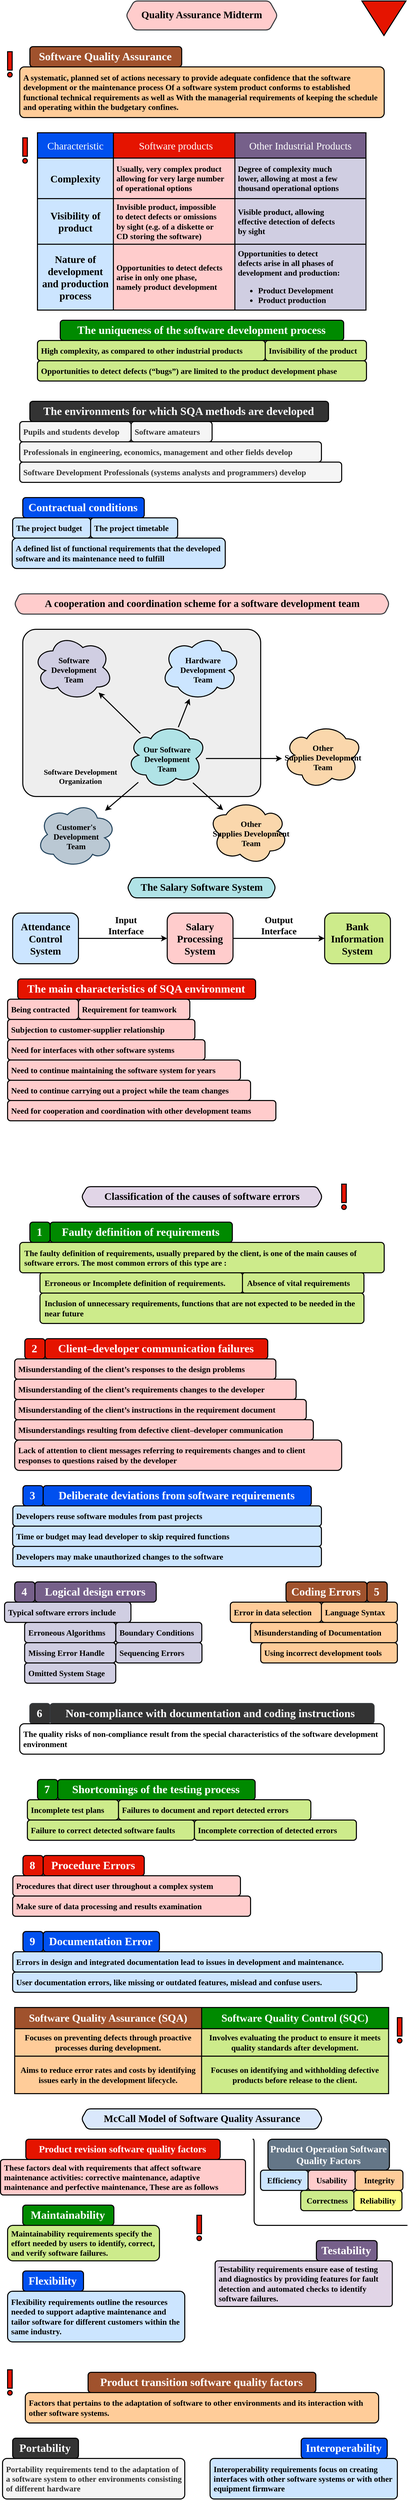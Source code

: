<mxfile version="24.7.5">
  <diagram name="Page-1" id="IwMiIC_8yUm4fLXyqe0M">
    <mxGraphModel dx="875" dy="532" grid="1" gridSize="10" guides="1" tooltips="1" connect="1" arrows="1" fold="1" page="1" pageScale="1" pageWidth="827" pageHeight="1169" math="0" shadow="0">
      <root>
        <mxCell id="0" />
        <mxCell id="1" parent="0" />
        <mxCell id="BXh0nDcgOIVhTgeqGbve-1" value="Quality Assurance Midterm" style="shape=hexagon;perimeter=hexagonPerimeter2;whiteSpace=wrap;fixedSize=1;size=16;fillColor=#ffcccc;strokeColor=#36393d;fontFamily=ADLaM Display;fontSize=20;strokeWidth=2;align=center;spacingLeft=0;spacingBottom=5;fillStyle=hachure;fontStyle=1;rounded=1;arcSize=14;fontSource=https%3A%2F%2Ffonts.googleapis.com%2Fcss%3Ffamily%3DADLaM%2BDisplay;" parent="1" vertex="1">
          <mxGeometry x="264" y="20" width="299.32" height="57.14" as="geometry" />
        </mxCell>
        <mxCell id="BXh0nDcgOIVhTgeqGbve-2" value="" style="triangle;whiteSpace=wrap;html=1;dashed=0;direction=south;fillColor=#e51400;fontColor=#ffffff;strokeColor=#000000;strokeWidth=2;fontFamily=Kufam;fontSource=https%3A%2F%2Ffonts.googleapis.com%2Fcss%3Ffamily%3DKufam;verticalAlign=top;spacingTop=5;fontStyle=1;fontSize=16;" parent="1" vertex="1">
          <mxGeometry x="730" y="20" width="87" height="68.13" as="geometry" />
        </mxCell>
        <mxCell id="BXh0nDcgOIVhTgeqGbve-3" value="" style="group" parent="1" vertex="1" connectable="0">
          <mxGeometry x="54" y="110" width="720" height="140" as="geometry" />
        </mxCell>
        <mxCell id="BXh0nDcgOIVhTgeqGbve-4" value="&lt;div&gt;A systematic, planned set of actions necessary to provide adequate confidence that&amp;nbsp;&lt;span style=&quot;background-color: initial;&quot;&gt;the software development or the maintenance process Of a software system&amp;nbsp;&lt;/span&gt;&lt;span style=&quot;background-color: initial;&quot;&gt;product conforms to established functional technical requirements as well as With&amp;nbsp;&lt;/span&gt;&lt;span style=&quot;background-color: initial;&quot;&gt;the managerial requirements of keeping the schedule and operating within the&amp;nbsp;&lt;/span&gt;&lt;span style=&quot;background-color: initial;&quot;&gt;budgetary confines.&lt;/span&gt;&lt;/div&gt;" style="rounded=1;whiteSpace=wrap;html=1;hachureGap=4;fontFamily=Mina;strokeWidth=2;fillColor=#ffcc99;strokeColor=#000000;fontSize=16;fontStyle=1;labelBorderColor=none;textShadow=0;labelBackgroundColor=none;align=left;spacing=7;verticalAlign=middle;arcSize=9;" parent="BXh0nDcgOIVhTgeqGbve-3" vertex="1">
          <mxGeometry y="40" width="720" height="100" as="geometry" />
        </mxCell>
        <mxCell id="BXh0nDcgOIVhTgeqGbve-5" value="Software Quality Assurance" style="rounded=1;whiteSpace=wrap;html=1;hachureGap=4;fontFamily=Mina;strokeWidth=2;fillColor=#a0522d;strokeColor=#000000;fontSize=22;fontStyle=1;labelBorderColor=none;textShadow=0;labelBackgroundColor=none;align=center;spacing=5;verticalAlign=middle;spacingTop=0;spacingRight=2;fontColor=#ffffff;container=0;" parent="BXh0nDcgOIVhTgeqGbve-3" vertex="1">
          <mxGeometry x="20" width="300" height="40" as="geometry" />
        </mxCell>
        <mxCell id="-5Efse3dr8c2zulxY1gT-1" value="" style="group" parent="1" vertex="1" connectable="0">
          <mxGeometry x="89" y="280" width="649" height="350" as="geometry" />
        </mxCell>
        <mxCell id="BXh0nDcgOIVhTgeqGbve-9" value="&lt;font face=&quot;Mina&quot;&gt;&lt;span style=&quot;font-size: 20px;&quot;&gt;&lt;b&gt;Complexity&lt;/b&gt;&lt;/span&gt;&lt;/font&gt;" style="rounded=0;whiteSpace=wrap;html=1;strokeWidth=2;fillColor=#cce5ff;strokeColor=#000000;" parent="-5Efse3dr8c2zulxY1gT-1" vertex="1">
          <mxGeometry y="50" width="150" height="80" as="geometry" />
        </mxCell>
        <mxCell id="BXh0nDcgOIVhTgeqGbve-13" value="&lt;div style=&quot;font-size: 16px;&quot;&gt;&lt;font style=&quot;font-size: 16px;&quot;&gt;&lt;span style=&quot;font-size: 16px;&quot;&gt;Usually, very complex product&lt;/span&gt;&lt;/font&gt;&lt;/div&gt;&lt;div style=&quot;font-size: 16px;&quot;&gt;&lt;font style=&quot;font-size: 16px;&quot;&gt;&lt;span style=&quot;font-size: 16px;&quot;&gt;allowing for very large number&lt;/span&gt;&lt;/font&gt;&lt;/div&gt;&lt;div style=&quot;font-size: 16px;&quot;&gt;&lt;font style=&quot;font-size: 16px;&quot;&gt;&lt;span style=&quot;font-size: 16px;&quot;&gt;of operational options&lt;/span&gt;&lt;/font&gt;&lt;/div&gt;" style="rounded=0;whiteSpace=wrap;html=1;strokeWidth=2;fillColor=#ffcccc;strokeColor=#000000;fontFamily=Mina;fontSource=https%3A%2F%2Ffonts.googleapis.com%2Fcss%3Ffamily%3DMina;fontSize=16;fontStyle=1;align=left;spacingLeft=4;verticalAlign=middle;" parent="-5Efse3dr8c2zulxY1gT-1" vertex="1">
          <mxGeometry x="150" y="50" width="240" height="80" as="geometry" />
        </mxCell>
        <mxCell id="BXh0nDcgOIVhTgeqGbve-17" value="&lt;div style=&quot;font-size: 16px;&quot;&gt;&lt;font style=&quot;font-size: 16px;&quot; face=&quot;Mina&quot;&gt;&lt;span style=&quot;font-size: 16px;&quot;&gt;Degree of complexity much&lt;/span&gt;&lt;/font&gt;&lt;/div&gt;&lt;div style=&quot;font-size: 16px;&quot;&gt;&lt;font style=&quot;font-size: 16px;&quot; face=&quot;Mina&quot;&gt;&lt;span style=&quot;font-size: 16px;&quot;&gt;lower, allowing at most a few&lt;/span&gt;&lt;/font&gt;&lt;/div&gt;&lt;div style=&quot;font-size: 16px;&quot;&gt;&lt;font style=&quot;font-size: 16px;&quot; face=&quot;Mina&quot;&gt;&lt;span style=&quot;font-size: 16px;&quot;&gt;thousand operational options&lt;/span&gt;&lt;/font&gt;&lt;/div&gt;" style="rounded=0;whiteSpace=wrap;html=1;strokeWidth=2;fillColor=#d0cee2;strokeColor=#000000;fontSize=16;fontStyle=1;align=left;verticalAlign=middle;spacingLeft=4;" parent="-5Efse3dr8c2zulxY1gT-1" vertex="1">
          <mxGeometry x="390" y="50" width="259" height="80" as="geometry" />
        </mxCell>
        <mxCell id="BXh0nDcgOIVhTgeqGbve-8" value="&lt;font style=&quot;font-size: 20px;&quot;&gt;&lt;span style=&quot;font-size: 20px;&quot;&gt;&lt;span style=&quot;font-size: 20px;&quot;&gt;Characteristic&lt;/span&gt;&lt;/span&gt;&lt;/font&gt;" style="rounded=0;whiteSpace=wrap;html=1;strokeWidth=2;fillColor=#0050ef;strokeColor=#000000;fontSize=20;fontFamily=ADLaM Display;fontSource=https%3A%2F%2Ffonts.googleapis.com%2Fcss%3Ffamily%3DADLaM%2BDisplay;fontStyle=0;fontColor=#ffffff;" parent="-5Efse3dr8c2zulxY1gT-1" vertex="1">
          <mxGeometry width="150" height="50" as="geometry" />
        </mxCell>
        <mxCell id="BXh0nDcgOIVhTgeqGbve-12" value="&lt;font style=&quot;font-size: 20px;&quot;&gt;&lt;span style=&quot;font-size: 20px;&quot;&gt;&lt;span style=&quot;font-size: 20px;&quot;&gt;Software products&lt;/span&gt;&lt;/span&gt;&lt;/font&gt;" style="rounded=0;whiteSpace=wrap;html=1;strokeWidth=2;fillColor=#e51400;strokeColor=#000000;fontSize=20;fontFamily=ADLaM Display;fontSource=https%3A%2F%2Ffonts.googleapis.com%2Fcss%3Ffamily%3DADLaM%2BDisplay;fontStyle=0;fontColor=#ffffff;" parent="-5Efse3dr8c2zulxY1gT-1" vertex="1">
          <mxGeometry x="150" width="247.22" height="50" as="geometry" />
        </mxCell>
        <mxCell id="BXh0nDcgOIVhTgeqGbve-16" value="&lt;font style=&quot;font-size: 20px;&quot;&gt;&lt;span style=&quot;font-size: 20px;&quot;&gt;&lt;span style=&quot;font-size: 20px;&quot;&gt;Other Industrial Products&lt;/span&gt;&lt;/span&gt;&lt;/font&gt;" style="rounded=0;whiteSpace=wrap;html=1;strokeWidth=2;fillColor=#76608a;strokeColor=#000000;fontSize=20;fontFamily=ADLaM Display;fontSource=https%3A%2F%2Ffonts.googleapis.com%2Fcss%3Ffamily%3DADLaM%2BDisplay;fontStyle=0;fontColor=#ffffff;" parent="-5Efse3dr8c2zulxY1gT-1" vertex="1">
          <mxGeometry x="390" width="259" height="50" as="geometry" />
        </mxCell>
        <mxCell id="BXh0nDcgOIVhTgeqGbve-22" value="&lt;font&gt;&lt;span style=&quot;font-size: 20px;&quot;&gt;&lt;b&gt;Visibility of product&lt;/b&gt;&lt;/span&gt;&lt;/font&gt;" style="rounded=0;whiteSpace=wrap;html=1;strokeWidth=2;fillColor=#cce5ff;strokeColor=#000000;fontFamily=Mina;fontSource=https%3A%2F%2Ffonts.googleapis.com%2Fcss%3Ffamily%3DMina;" parent="-5Efse3dr8c2zulxY1gT-1" vertex="1">
          <mxGeometry y="130" width="150" height="90" as="geometry" />
        </mxCell>
        <mxCell id="BXh0nDcgOIVhTgeqGbve-23" value="&lt;div style=&quot;font-size: 16px;&quot;&gt;&lt;div&gt;Invisible product, impossible&lt;/div&gt;&lt;div&gt;to detect defects or omissions&lt;/div&gt;&lt;div&gt;by sight (e.g. of a diskette or&lt;/div&gt;&lt;div&gt;CD storing the software)&lt;/div&gt;&lt;/div&gt;" style="rounded=0;whiteSpace=wrap;html=1;strokeWidth=2;fillColor=#ffcccc;strokeColor=#000000;fontFamily=Mina;fontSize=16;fontStyle=1;align=left;spacingLeft=4;verticalAlign=middle;fontSource=https%3A%2F%2Ffonts.googleapis.com%2Fcss%3Ffamily%3DMina;" parent="-5Efse3dr8c2zulxY1gT-1" vertex="1">
          <mxGeometry x="150" y="130" width="240" height="90" as="geometry" />
        </mxCell>
        <mxCell id="BXh0nDcgOIVhTgeqGbve-24" value="&lt;div style=&quot;font-size: 16px;&quot;&gt;&lt;div&gt;Visible product, allowing&lt;/div&gt;&lt;div&gt;effective detection of defects&lt;/div&gt;&lt;div&gt;by sight&lt;/div&gt;&lt;/div&gt;" style="rounded=0;whiteSpace=wrap;html=1;strokeWidth=2;fillColor=#d0cee2;strokeColor=#000000;fontSize=16;fontStyle=1;align=left;verticalAlign=middle;spacingLeft=4;fontFamily=Mina;fontSource=https%3A%2F%2Ffonts.googleapis.com%2Fcss%3Ffamily%3DMina;" parent="-5Efse3dr8c2zulxY1gT-1" vertex="1">
          <mxGeometry x="390" y="130" width="259" height="90" as="geometry" />
        </mxCell>
        <mxCell id="BXh0nDcgOIVhTgeqGbve-25" value="&lt;div style=&quot;font-size: 20px;&quot;&gt;&lt;span style=&quot;font-size: 20px;&quot;&gt;&lt;b style=&quot;font-size: 20px;&quot;&gt;Nature of development&lt;/b&gt;&lt;/span&gt;&lt;/div&gt;&lt;div style=&quot;font-size: 20px;&quot;&gt;&lt;span style=&quot;font-size: 20px;&quot;&gt;&lt;b style=&quot;font-size: 20px;&quot;&gt;and production process&lt;/b&gt;&lt;/span&gt;&lt;/div&gt;" style="rounded=0;whiteSpace=wrap;html=1;strokeWidth=2;fillColor=#cce5ff;strokeColor=#000000;fontFamily=Mina;fontSource=https%3A%2F%2Ffonts.googleapis.com%2Fcss%3Ffamily%3DMina;fontSize=20;" parent="-5Efse3dr8c2zulxY1gT-1" vertex="1">
          <mxGeometry y="220" width="150" height="130" as="geometry" />
        </mxCell>
        <mxCell id="BXh0nDcgOIVhTgeqGbve-26" value="&lt;div style=&quot;&quot;&gt;&lt;div style=&quot;&quot;&gt;Opportunities to detect defects&lt;/div&gt;&lt;div style=&quot;&quot;&gt;arise in only one phase,&lt;/div&gt;&lt;div style=&quot;&quot;&gt;namely product development&lt;/div&gt;&lt;/div&gt;" style="rounded=0;whiteSpace=wrap;html=1;strokeWidth=2;fillColor=#ffcccc;strokeColor=#000000;fontFamily=Mina;fontSize=16;fontStyle=1;align=left;spacingLeft=4;verticalAlign=middle;fontSource=https%3A%2F%2Ffonts.googleapis.com%2Fcss%3Ffamily%3DMina;" parent="-5Efse3dr8c2zulxY1gT-1" vertex="1">
          <mxGeometry x="150" y="220" width="240" height="130" as="geometry" />
        </mxCell>
        <mxCell id="BXh0nDcgOIVhTgeqGbve-27" value="&lt;div style=&quot;&quot;&gt;&lt;div style=&quot;&quot;&gt;Opportunities to detect&lt;/div&gt;&lt;div style=&quot;&quot;&gt;defects arise in all phases of&lt;/div&gt;&lt;div style=&quot;&quot;&gt;development and production:&lt;/div&gt;&lt;div style=&quot;&quot;&gt;&lt;ul&gt;&lt;li&gt;Product Development&lt;/li&gt;&lt;li&gt;Product production&lt;br&gt;&lt;/li&gt;&lt;/ul&gt;&lt;/div&gt;&lt;/div&gt;" style="rounded=0;whiteSpace=wrap;html=1;strokeWidth=2;fillColor=#d0cee2;strokeColor=#000000;fontSize=16;fontStyle=1;align=left;verticalAlign=middle;spacingLeft=4;fontFamily=Mina;fontSource=https%3A%2F%2Ffonts.googleapis.com%2Fcss%3Ffamily%3DMina;spacingTop=13;" parent="-5Efse3dr8c2zulxY1gT-1" vertex="1">
          <mxGeometry x="390" y="220" width="259" height="130" as="geometry" />
        </mxCell>
        <mxCell id="-5Efse3dr8c2zulxY1gT-7" value="" style="group" parent="1" vertex="1" connectable="0">
          <mxGeometry x="89" y="650" width="650" height="120" as="geometry" />
        </mxCell>
        <mxCell id="-5Efse3dr8c2zulxY1gT-6" value="&lt;div&gt;Opportunities to detect defects (“bugs”) are limited to the product development phase&lt;/div&gt;" style="rounded=1;whiteSpace=wrap;html=1;hachureGap=4;fontFamily=Mina;strokeWidth=2;fillColor=#cdeb8b;strokeColor=#000000;fontSize=16;fontStyle=1;labelBorderColor=none;textShadow=0;labelBackgroundColor=none;align=left;spacing=7;verticalAlign=middle;" parent="-5Efse3dr8c2zulxY1gT-7" vertex="1">
          <mxGeometry y="80" width="650" height="40" as="geometry" />
        </mxCell>
        <mxCell id="-5Efse3dr8c2zulxY1gT-3" value="High complexity, as compared to other industrial products" style="rounded=1;whiteSpace=wrap;html=1;hachureGap=4;fontFamily=Mina;strokeWidth=2;fillColor=#cdeb8b;strokeColor=#000000;fontSize=16;fontStyle=1;labelBorderColor=none;textShadow=0;labelBackgroundColor=none;align=left;spacing=7;verticalAlign=middle;" parent="-5Efse3dr8c2zulxY1gT-7" vertex="1">
          <mxGeometry y="40" width="450" height="40" as="geometry" />
        </mxCell>
        <mxCell id="-5Efse3dr8c2zulxY1gT-4" value="The uniqueness of the software development process" style="rounded=1;whiteSpace=wrap;html=1;hachureGap=4;fontFamily=Mina;strokeWidth=2;fillColor=#008a00;strokeColor=#000000;fontSize=22;fontStyle=1;labelBorderColor=none;textShadow=0;labelBackgroundColor=none;align=center;spacing=5;verticalAlign=middle;spacingTop=0;spacingRight=2;fontColor=#ffffff;container=0;" parent="-5Efse3dr8c2zulxY1gT-7" vertex="1">
          <mxGeometry x="45" width="560" height="40" as="geometry" />
        </mxCell>
        <mxCell id="-5Efse3dr8c2zulxY1gT-5" value="&lt;div&gt;Invisibility of the product&lt;/div&gt;" style="rounded=1;whiteSpace=wrap;html=1;hachureGap=4;fontFamily=Mina;strokeWidth=2;fillColor=#cdeb8b;strokeColor=#000000;fontSize=16;fontStyle=1;labelBorderColor=none;textShadow=0;labelBackgroundColor=none;align=left;spacing=7;verticalAlign=middle;" parent="-5Efse3dr8c2zulxY1gT-7" vertex="1">
          <mxGeometry x="450" y="40" width="200" height="40" as="geometry" />
        </mxCell>
        <mxCell id="-5Efse3dr8c2zulxY1gT-8" value="" style="group" parent="1" vertex="1" connectable="0">
          <mxGeometry x="30" y="120" width="9.09" height="50" as="geometry" />
        </mxCell>
        <mxCell id="-5Efse3dr8c2zulxY1gT-9" value="" style="html=1;points=[[0,0,0,0,5],[0,1,0,0,-5],[1,0,0,0,5],[1,1,0,0,-5]];perimeter=orthogonalPerimeter;outlineConnect=0;targetShapes=umlLifeline;portConstraint=eastwest;newEdgeStyle={&quot;curved&quot;:0,&quot;rounded&quot;:0};strokeWidth=2;fillColor=#e51400;strokeColor=#000000;fontColor=#ffffff;" parent="-5Efse3dr8c2zulxY1gT-8" vertex="1">
          <mxGeometry width="9.09" height="36.364" as="geometry" />
        </mxCell>
        <mxCell id="-5Efse3dr8c2zulxY1gT-10" value="" style="ellipse;whiteSpace=wrap;html=1;aspect=fixed;fontFamily=Mina;fontSource=https%3A%2F%2Ffonts.googleapis.com%2Fcss%3Ffamily%3DMina;fillColor=#e51400;strokeColor=#000000;strokeWidth=2;fontSize=20;fontColor=#ffffff;" parent="-5Efse3dr8c2zulxY1gT-8" vertex="1">
          <mxGeometry y="40.909" width="9.087" height="9.087" as="geometry" />
        </mxCell>
        <mxCell id="-5Efse3dr8c2zulxY1gT-11" value="" style="group" parent="1" vertex="1" connectable="0">
          <mxGeometry x="60" y="290" width="9.09" height="50" as="geometry" />
        </mxCell>
        <mxCell id="-5Efse3dr8c2zulxY1gT-12" value="" style="html=1;points=[[0,0,0,0,5],[0,1,0,0,-5],[1,0,0,0,5],[1,1,0,0,-5]];perimeter=orthogonalPerimeter;outlineConnect=0;targetShapes=umlLifeline;portConstraint=eastwest;newEdgeStyle={&quot;curved&quot;:0,&quot;rounded&quot;:0};strokeWidth=2;fillColor=#e51400;strokeColor=#000000;fontColor=#ffffff;" parent="-5Efse3dr8c2zulxY1gT-11" vertex="1">
          <mxGeometry width="9.09" height="36.364" as="geometry" />
        </mxCell>
        <mxCell id="-5Efse3dr8c2zulxY1gT-13" value="" style="ellipse;whiteSpace=wrap;html=1;aspect=fixed;fontFamily=Mina;fontSource=https%3A%2F%2Ffonts.googleapis.com%2Fcss%3Ffamily%3DMina;fillColor=#e51400;strokeColor=#000000;strokeWidth=2;fontSize=20;fontColor=#ffffff;" parent="-5Efse3dr8c2zulxY1gT-11" vertex="1">
          <mxGeometry y="40.909" width="9.087" height="9.087" as="geometry" />
        </mxCell>
        <mxCell id="-5Efse3dr8c2zulxY1gT-20" value="" style="group" parent="1" vertex="1" connectable="0">
          <mxGeometry x="54" y="810" width="636" height="160" as="geometry" />
        </mxCell>
        <mxCell id="-5Efse3dr8c2zulxY1gT-18" value="Professionals in engineering, economics, management and other fields develop" style="rounded=1;whiteSpace=wrap;html=1;hachureGap=4;fontFamily=Mina;strokeWidth=2;fillColor=#f5f5f5;strokeColor=#000000;fontSize=16;fontStyle=1;labelBorderColor=none;textShadow=0;labelBackgroundColor=none;align=left;spacing=7;verticalAlign=middle;fontColor=#333333;" parent="-5Efse3dr8c2zulxY1gT-20" vertex="1">
          <mxGeometry y="80" width="596" height="40" as="geometry" />
        </mxCell>
        <mxCell id="-5Efse3dr8c2zulxY1gT-19" value="Software Development Professionals (systems analysts and programmers)&amp;nbsp;develop" style="rounded=1;whiteSpace=wrap;html=1;hachureGap=4;fontFamily=Mina;strokeWidth=2;fillColor=#f5f5f5;strokeColor=#000000;fontSize=16;fontStyle=1;labelBorderColor=none;textShadow=0;labelBackgroundColor=none;align=left;spacing=7;verticalAlign=middle;fontColor=#333333;" parent="-5Efse3dr8c2zulxY1gT-20" vertex="1">
          <mxGeometry y="120" width="636" height="40" as="geometry" />
        </mxCell>
        <mxCell id="-5Efse3dr8c2zulxY1gT-15" value="Pupils and students develop" style="rounded=1;whiteSpace=wrap;html=1;hachureGap=4;fontFamily=Mina;strokeWidth=2;fillColor=#f5f5f5;strokeColor=#000000;fontSize=16;fontStyle=1;labelBorderColor=none;textShadow=0;labelBackgroundColor=none;align=left;spacing=7;verticalAlign=middle;fontColor=#333333;" parent="-5Efse3dr8c2zulxY1gT-20" vertex="1">
          <mxGeometry y="40" width="220" height="40" as="geometry" />
        </mxCell>
        <mxCell id="-5Efse3dr8c2zulxY1gT-16" value="The environments for which SQA methods are developed" style="rounded=1;whiteSpace=wrap;html=1;hachureGap=4;fontFamily=Mina;strokeWidth=2;fillColor=#333333;strokeColor=#000000;fontSize=22;fontStyle=1;labelBorderColor=none;textShadow=0;labelBackgroundColor=none;align=center;spacing=5;verticalAlign=middle;spacingTop=0;spacingRight=2;fontColor=#ffffff;container=0;" parent="-5Efse3dr8c2zulxY1gT-20" vertex="1">
          <mxGeometry x="20" width="590" height="40" as="geometry" />
        </mxCell>
        <mxCell id="-5Efse3dr8c2zulxY1gT-17" value="Software amateurs&amp;nbsp;" style="rounded=1;whiteSpace=wrap;html=1;hachureGap=4;fontFamily=Mina;strokeWidth=2;fillColor=#f5f5f5;strokeColor=#000000;fontSize=16;fontStyle=1;labelBorderColor=none;textShadow=0;labelBackgroundColor=none;align=left;spacing=7;verticalAlign=middle;fontColor=#333333;" parent="-5Efse3dr8c2zulxY1gT-20" vertex="1">
          <mxGeometry x="220" y="40" width="160" height="40" as="geometry" />
        </mxCell>
        <mxCell id="-5Efse3dr8c2zulxY1gT-26" value="" style="group" parent="1" vertex="1" connectable="0">
          <mxGeometry x="39.09" y="1000" width="420.91" height="140" as="geometry" />
        </mxCell>
        <mxCell id="-5Efse3dr8c2zulxY1gT-25" value="A defined list of functional requirements that the developed software and its maintenance need to fulfill" style="rounded=1;whiteSpace=wrap;html=1;hachureGap=4;fontFamily=Mina;strokeWidth=2;fillColor=#cce5ff;strokeColor=#000000;fontSize=16;fontStyle=1;labelBorderColor=none;textShadow=0;labelBackgroundColor=none;align=left;spacing=7;verticalAlign=middle;" parent="-5Efse3dr8c2zulxY1gT-26" vertex="1">
          <mxGeometry y="80" width="420.91" height="60" as="geometry" />
        </mxCell>
        <mxCell id="-5Efse3dr8c2zulxY1gT-22" value="The project budget" style="rounded=1;whiteSpace=wrap;html=1;hachureGap=4;fontFamily=Mina;strokeWidth=2;fillColor=#cce5ff;strokeColor=#000000;fontSize=16;fontStyle=1;labelBorderColor=none;textShadow=0;labelBackgroundColor=none;align=left;spacing=7;verticalAlign=middle;" parent="-5Efse3dr8c2zulxY1gT-26" vertex="1">
          <mxGeometry x="0.91" y="40" width="154" height="40" as="geometry" />
        </mxCell>
        <mxCell id="-5Efse3dr8c2zulxY1gT-23" value="&lt;div&gt;Contractual conditions&lt;/div&gt;" style="rounded=1;whiteSpace=wrap;html=1;hachureGap=4;fontFamily=Mina;strokeWidth=2;fillColor=#0050ef;strokeColor=#000000;fontSize=22;fontStyle=1;labelBorderColor=none;textShadow=0;labelBackgroundColor=none;align=center;spacing=5;verticalAlign=middle;spacingTop=0;spacingRight=2;fontColor=#ffffff;container=0;" parent="-5Efse3dr8c2zulxY1gT-26" vertex="1">
          <mxGeometry x="20.91" width="240" height="40" as="geometry" />
        </mxCell>
        <mxCell id="-5Efse3dr8c2zulxY1gT-24" value="&lt;div&gt;The project timetable&lt;/div&gt;" style="rounded=1;whiteSpace=wrap;html=1;hachureGap=4;fontFamily=Mina;strokeWidth=2;fillColor=#cce5ff;strokeColor=#000000;fontSize=16;fontStyle=1;labelBorderColor=none;textShadow=0;labelBackgroundColor=none;align=left;spacing=7;verticalAlign=middle;" parent="-5Efse3dr8c2zulxY1gT-26" vertex="1">
          <mxGeometry x="154.91" y="40" width="172" height="40" as="geometry" />
        </mxCell>
        <mxCell id="-5Efse3dr8c2zulxY1gT-27" value="A cooperation and coordination scheme for a software development team" style="shape=hexagon;perimeter=hexagonPerimeter2;whiteSpace=wrap;fixedSize=1;size=10;fillColor=#ffcccc;strokeColor=#36393d;fontFamily=ADLaM Display;fontSize=20;strokeWidth=2;align=center;spacingLeft=0;spacingBottom=5;fillStyle=hachure;fontStyle=1;rounded=1;arcSize=18;fontSource=https%3A%2F%2Ffonts.googleapis.com%2Fcss%3Ffamily%3DADLaM%2BDisplay;" parent="1" vertex="1">
          <mxGeometry x="43.66" y="1190" width="740.68" height="40" as="geometry" />
        </mxCell>
        <mxCell id="-5Efse3dr8c2zulxY1gT-28" value="" style="rounded=1;whiteSpace=wrap;html=1;arcSize=8;strokeWidth=2;fillColor=#eeeeee;strokeColor=#000000;" parent="1" vertex="1">
          <mxGeometry x="60" y="1260" width="470" height="330" as="geometry" />
        </mxCell>
        <mxCell id="-5Efse3dr8c2zulxY1gT-29" value="Software Development &lt;br style=&quot;font-size: 16px;&quot;&gt;Team" style="ellipse;shape=cloud;whiteSpace=wrap;html=1;strokeWidth=2;fontFamily=Mina;fontSource=https%3A%2F%2Ffonts.googleapis.com%2Fcss%3Ffamily%3DMina;fontSize=16;spacing=2;spacingTop=9;spacingLeft=4;fontStyle=1;fillColor=#d0cee2;strokeColor=#000000;" parent="1" vertex="1">
          <mxGeometry x="80.0" y="1270" width="157.86" height="130" as="geometry" />
        </mxCell>
        <mxCell id="-5Efse3dr8c2zulxY1gT-30" value="Hardware Development &lt;br style=&quot;font-size: 16px;&quot;&gt;Team" style="ellipse;shape=cloud;whiteSpace=wrap;html=1;strokeWidth=2;fontFamily=Mina;fontSource=https%3A%2F%2Ffonts.googleapis.com%2Fcss%3Ffamily%3DMina;fontSize=16;spacing=2;spacingTop=9;spacingLeft=4;fontStyle=1;fillColor=#cce5ff;strokeColor=#000000;flipH=1;" parent="1" vertex="1">
          <mxGeometry x="335.0" y="1270" width="157.86" height="130" as="geometry" />
        </mxCell>
        <mxCell id="-5Efse3dr8c2zulxY1gT-33" style="rounded=0;orthogonalLoop=1;jettySize=auto;html=1;strokeWidth=2;" parent="1" source="-5Efse3dr8c2zulxY1gT-31" target="-5Efse3dr8c2zulxY1gT-30" edge="1">
          <mxGeometry relative="1" as="geometry" />
        </mxCell>
        <mxCell id="-5Efse3dr8c2zulxY1gT-34" style="rounded=0;orthogonalLoop=1;jettySize=auto;html=1;strokeWidth=2;" parent="1" source="-5Efse3dr8c2zulxY1gT-31" target="-5Efse3dr8c2zulxY1gT-29" edge="1">
          <mxGeometry relative="1" as="geometry" />
        </mxCell>
        <mxCell id="-5Efse3dr8c2zulxY1gT-37" style="rounded=0;orthogonalLoop=1;jettySize=auto;html=1;strokeWidth=2;" parent="1" source="-5Efse3dr8c2zulxY1gT-31" target="-5Efse3dr8c2zulxY1gT-36" edge="1">
          <mxGeometry relative="1" as="geometry" />
        </mxCell>
        <mxCell id="-5Efse3dr8c2zulxY1gT-39" style="rounded=0;orthogonalLoop=1;jettySize=auto;html=1;strokeWidth=2;" parent="1" source="-5Efse3dr8c2zulxY1gT-31" target="-5Efse3dr8c2zulxY1gT-38" edge="1">
          <mxGeometry relative="1" as="geometry" />
        </mxCell>
        <mxCell id="-5Efse3dr8c2zulxY1gT-41" style="rounded=0;orthogonalLoop=1;jettySize=auto;html=1;strokeWidth=2;" parent="1" source="-5Efse3dr8c2zulxY1gT-31" target="-5Efse3dr8c2zulxY1gT-40" edge="1">
          <mxGeometry relative="1" as="geometry" />
        </mxCell>
        <mxCell id="-5Efse3dr8c2zulxY1gT-31" value="Our Software Development&lt;br&gt;Team" style="ellipse;shape=cloud;whiteSpace=wrap;html=1;strokeWidth=2;fontFamily=Mina;fontSource=https%3A%2F%2Ffonts.googleapis.com%2Fcss%3Ffamily%3DMina;fontSize=16;spacing=2;spacingTop=1;spacingLeft=4;fontStyle=1;fillColor=#b0e3e6;strokeColor=#000000;flipH=0;flipV=1;" parent="1" vertex="1">
          <mxGeometry x="264.0" y="1450" width="157.86" height="130" as="geometry" />
        </mxCell>
        <mxCell id="-5Efse3dr8c2zulxY1gT-32" value="Software Development Organization" style="text;html=1;align=center;verticalAlign=middle;whiteSpace=wrap;rounded=0;fontFamily=Mina;fontSource=https%3A%2F%2Ffonts.googleapis.com%2Fcss%3Ffamily%3DMina;fontStyle=1;fontSize=15;" parent="1" vertex="1">
          <mxGeometry x="89" y="1530" width="170" height="40" as="geometry" />
        </mxCell>
        <mxCell id="-5Efse3dr8c2zulxY1gT-36" value="Other &lt;br&gt;Supplies Development&lt;br&gt;Team" style="ellipse;shape=cloud;whiteSpace=wrap;html=1;strokeWidth=2;fontFamily=Mina;fontSource=https%3A%2F%2Ffonts.googleapis.com%2Fcss%3Ffamily%3DMina;fontSize=16;spacing=2;spacingTop=-4;spacingLeft=4;fontStyle=1;fillColor=#fad7ac;strokeColor=#000000;flipH=0;flipV=1;" parent="1" vertex="1">
          <mxGeometry x="572.14" y="1450" width="157.86" height="130" as="geometry" />
        </mxCell>
        <mxCell id="-5Efse3dr8c2zulxY1gT-38" value="Other &lt;br&gt;Supplies Development&lt;br&gt;Team" style="ellipse;shape=cloud;whiteSpace=wrap;html=1;strokeWidth=2;fontFamily=Mina;fontSource=https://fonts.googleapis.com/css?family=Mina;fontSize=16;spacing=2;spacingTop=-4;spacingLeft=4;fontStyle=1;fillColor=#fad7ac;strokeColor=#000000;flipH=1;flipV=1;" parent="1" vertex="1">
          <mxGeometry x="430" y="1600" width="157.86" height="130" as="geometry" />
        </mxCell>
        <mxCell id="-5Efse3dr8c2zulxY1gT-40" value="Customer&#39;s Development &lt;br&gt;Team" style="ellipse;shape=cloud;whiteSpace=wrap;html=1;strokeWidth=2;fontFamily=Mina;fontSource=https://fonts.googleapis.com/css?family=Mina;fontSize=16;spacing=2;spacingTop=7;spacingLeft=-5;fontStyle=1;fillColor=#bac8d3;strokeColor=#23445d;flipH=1;flipV=0;" parent="1" vertex="1">
          <mxGeometry x="89" y="1600" width="157.86" height="130" as="geometry" />
        </mxCell>
        <mxCell id="-5Efse3dr8c2zulxY1gT-42" value="The Salary Software System" style="shape=hexagon;perimeter=hexagonPerimeter2;whiteSpace=wrap;fixedSize=1;size=10;fillColor=#b0e3e6;strokeColor=#000000;fontFamily=ADLaM Display;fontSize=20;strokeWidth=2;align=center;spacingLeft=0;spacingBottom=5;fillStyle=hachure;fontStyle=1;rounded=1;arcSize=18;fontSource=https%3A%2F%2Ffonts.googleapis.com%2Fcss%3Ffamily%3DADLaM%2BDisplay;" parent="1" vertex="1">
          <mxGeometry x="266.68" y="1750" width="293.32" height="40" as="geometry" />
        </mxCell>
        <mxCell id="-5Efse3dr8c2zulxY1gT-56" value="" style="group" parent="1" vertex="1" connectable="0">
          <mxGeometry x="40" y="1820" width="746.34" height="100" as="geometry" />
        </mxCell>
        <mxCell id="-5Efse3dr8c2zulxY1gT-52" style="edgeStyle=orthogonalEdgeStyle;rounded=0;orthogonalLoop=1;jettySize=auto;html=1;strokeWidth=2;" parent="-5Efse3dr8c2zulxY1gT-56" source="-5Efse3dr8c2zulxY1gT-44" target="-5Efse3dr8c2zulxY1gT-47" edge="1">
          <mxGeometry relative="1" as="geometry" />
        </mxCell>
        <mxCell id="-5Efse3dr8c2zulxY1gT-44" value="Attendance Control System" style="rounded=1;whiteSpace=wrap;html=1;hachureGap=4;fontFamily=Mina;strokeWidth=2;fillColor=#cce5ff;strokeColor=#000000;fontSize=20;fontStyle=1;labelBorderColor=none;textShadow=0;labelBackgroundColor=none;align=center;spacing=7;verticalAlign=middle;" parent="-5Efse3dr8c2zulxY1gT-56" vertex="1">
          <mxGeometry width="130" height="100" as="geometry" />
        </mxCell>
        <mxCell id="-5Efse3dr8c2zulxY1gT-53" style="edgeStyle=orthogonalEdgeStyle;rounded=0;orthogonalLoop=1;jettySize=auto;html=1;strokeWidth=2;" parent="-5Efse3dr8c2zulxY1gT-56" source="-5Efse3dr8c2zulxY1gT-47" target="-5Efse3dr8c2zulxY1gT-50" edge="1">
          <mxGeometry relative="1" as="geometry" />
        </mxCell>
        <mxCell id="-5Efse3dr8c2zulxY1gT-47" value="Salary Processing System" style="rounded=1;whiteSpace=wrap;html=1;hachureGap=4;fontFamily=Mina;strokeWidth=2;fillColor=#ffcccc;strokeColor=#000000;fontSize=20;fontStyle=1;labelBorderColor=none;textShadow=0;labelBackgroundColor=none;align=center;spacing=7;verticalAlign=middle;" parent="-5Efse3dr8c2zulxY1gT-56" vertex="1">
          <mxGeometry x="305.34" width="130" height="100" as="geometry" />
        </mxCell>
        <mxCell id="-5Efse3dr8c2zulxY1gT-50" value="Bank Information System" style="rounded=1;whiteSpace=wrap;html=1;hachureGap=4;fontFamily=Mina;strokeWidth=2;fillColor=#cdeb8b;strokeColor=#000000;fontSize=20;fontStyle=1;labelBorderColor=none;textShadow=0;labelBackgroundColor=none;align=center;spacing=7;verticalAlign=middle;" parent="-5Efse3dr8c2zulxY1gT-56" vertex="1">
          <mxGeometry x="616.34" width="130" height="100" as="geometry" />
        </mxCell>
        <mxCell id="-5Efse3dr8c2zulxY1gT-54" value="Input Interface" style="text;html=1;align=center;verticalAlign=middle;whiteSpace=wrap;rounded=0;fontSize=18;fontStyle=1;fontFamily=Mina;fontSource=https%3A%2F%2Ffonts.googleapis.com%2Fcss%3Ffamily%3DMina;" parent="-5Efse3dr8c2zulxY1gT-56" vertex="1">
          <mxGeometry x="194.34" y="10" width="60" height="30" as="geometry" />
        </mxCell>
        <mxCell id="-5Efse3dr8c2zulxY1gT-55" value="Output Interface" style="text;html=1;align=center;verticalAlign=middle;whiteSpace=wrap;rounded=0;fontSize=18;fontStyle=1;fontFamily=Mina;fontSource=https%3A%2F%2Ffonts.googleapis.com%2Fcss%3Ffamily%3DMina;" parent="-5Efse3dr8c2zulxY1gT-56" vertex="1">
          <mxGeometry x="496.34" y="10" width="60" height="30" as="geometry" />
        </mxCell>
        <mxCell id="tQsBJM_5lzMhcHl3d4PM-2" value="Being contracted" style="rounded=1;whiteSpace=wrap;html=1;hachureGap=4;fontFamily=Mina;strokeWidth=2;fillColor=#ffcccc;strokeColor=#000000;fontSize=16;fontStyle=1;labelBorderColor=none;textShadow=0;labelBackgroundColor=none;align=left;spacing=7;verticalAlign=middle;" parent="1" vertex="1">
          <mxGeometry x="30" y="1990" width="140" height="40" as="geometry" />
        </mxCell>
        <mxCell id="tQsBJM_5lzMhcHl3d4PM-3" value="The main characteristics of SQA environment" style="rounded=1;whiteSpace=wrap;html=1;hachureGap=4;fontFamily=Mina;strokeWidth=2;fillColor=#e51400;strokeColor=#000000;fontSize=22;fontStyle=1;labelBorderColor=none;textShadow=0;labelBackgroundColor=none;align=center;spacing=5;verticalAlign=middle;spacingTop=0;spacingRight=2;fontColor=#ffffff;container=0;" parent="1" vertex="1">
          <mxGeometry x="50" y="1950" width="470" height="40" as="geometry" />
        </mxCell>
        <mxCell id="tQsBJM_5lzMhcHl3d4PM-4" value="Requirement for teamwork" style="rounded=1;whiteSpace=wrap;html=1;hachureGap=4;fontFamily=Mina;strokeWidth=2;fillColor=#ffcccc;strokeColor=#000000;fontSize=16;fontStyle=1;labelBorderColor=none;textShadow=0;labelBackgroundColor=none;align=left;spacing=7;verticalAlign=middle;" parent="1" vertex="1">
          <mxGeometry x="170" y="1990" width="220" height="40" as="geometry" />
        </mxCell>
        <mxCell id="tQsBJM_5lzMhcHl3d4PM-5" value="Subjection to customer-supplier relationship" style="rounded=1;whiteSpace=wrap;html=1;hachureGap=4;fontFamily=Mina;strokeWidth=2;fillColor=#ffcccc;strokeColor=#000000;fontSize=16;fontStyle=1;labelBorderColor=none;textShadow=0;labelBackgroundColor=none;align=left;spacing=7;verticalAlign=middle;" parent="1" vertex="1">
          <mxGeometry x="30" y="2030" width="370" height="40" as="geometry" />
        </mxCell>
        <mxCell id="tQsBJM_5lzMhcHl3d4PM-6" value="Need for interfaces with other software systems" style="rounded=1;whiteSpace=wrap;html=1;hachureGap=4;fontFamily=Mina;strokeWidth=2;fillColor=#ffcccc;strokeColor=#000000;fontSize=16;fontStyle=1;labelBorderColor=none;textShadow=0;labelBackgroundColor=none;align=left;spacing=7;verticalAlign=middle;" parent="1" vertex="1">
          <mxGeometry x="30" y="2070" width="390" height="40" as="geometry" />
        </mxCell>
        <mxCell id="tQsBJM_5lzMhcHl3d4PM-7" value="Need for cooperation and coordination with other development teams" style="rounded=1;whiteSpace=wrap;html=1;hachureGap=4;fontFamily=Mina;strokeWidth=2;fillColor=#ffcccc;strokeColor=#000000;fontSize=16;fontStyle=1;labelBorderColor=none;textShadow=0;labelBackgroundColor=none;align=left;spacing=7;verticalAlign=middle;" parent="1" vertex="1">
          <mxGeometry x="30" y="2190" width="530" height="40" as="geometry" />
        </mxCell>
        <mxCell id="tQsBJM_5lzMhcHl3d4PM-8" value="Need to continue carrying out a project while the team changes" style="rounded=1;whiteSpace=wrap;html=1;hachureGap=4;fontFamily=Mina;strokeWidth=2;fillColor=#ffcccc;strokeColor=#000000;fontSize=16;fontStyle=1;labelBorderColor=none;textShadow=0;labelBackgroundColor=none;align=left;spacing=7;verticalAlign=middle;" parent="1" vertex="1">
          <mxGeometry x="30" y="2150" width="480" height="40" as="geometry" />
        </mxCell>
        <mxCell id="tQsBJM_5lzMhcHl3d4PM-9" value="Need to continue maintaining the software system for years" style="rounded=1;whiteSpace=wrap;html=1;hachureGap=4;fontFamily=Mina;strokeWidth=2;fillColor=#ffcccc;strokeColor=#000000;fontSize=16;fontStyle=1;labelBorderColor=none;textShadow=0;labelBackgroundColor=none;align=left;spacing=7;verticalAlign=middle;" parent="1" vertex="1">
          <mxGeometry x="30" y="2110" width="460" height="40" as="geometry" />
        </mxCell>
        <mxCell id="DEcwWluxs1uEn_MjdabM-1" value="Classification of the causes of software errors" style="shape=hexagon;perimeter=hexagonPerimeter2;whiteSpace=wrap;fixedSize=1;size=11.2;fillColor=#e1d5e7;strokeColor=#000000;fontFamily=ADLaM Display;fontSize=20;strokeWidth=2;align=center;spacingLeft=0;spacingBottom=5;fillStyle=hachure;fontStyle=1;rounded=1;arcSize=14;fontSource=https%3A%2F%2Ffonts.googleapis.com%2Fcss%3Ffamily%3DADLaM%2BDisplay;" parent="1" vertex="1">
          <mxGeometry x="176" y="2360" width="476" height="40" as="geometry" />
        </mxCell>
        <mxCell id="DEcwWluxs1uEn_MjdabM-9" value="" style="group" parent="1" vertex="1" connectable="0">
          <mxGeometry x="54" y="2430" width="720" height="200" as="geometry" />
        </mxCell>
        <mxCell id="DEcwWluxs1uEn_MjdabM-3" value="&lt;div style=&quot;line-height: 120%;&quot;&gt;The faulty definition of requirements, usually prepared by the client, is one of the main causes of software errors. The most common errors of this type are :&lt;/div&gt;" style="rounded=1;whiteSpace=wrap;html=1;hachureGap=4;fontFamily=Mina;strokeWidth=2;fillColor=#cdeb8b;strokeColor=#000000;fontSize=16;fontStyle=1;labelBorderColor=none;textShadow=0;labelBackgroundColor=none;align=left;spacing=7;verticalAlign=top;fontSource=https%3A%2F%2Ffonts.googleapis.com%2Fcss%3Ffamily%3DMina;spacingLeft=2;arcSize=11;spacingRight=2;" parent="DEcwWluxs1uEn_MjdabM-9" vertex="1">
          <mxGeometry y="40" width="720" height="60" as="geometry" />
        </mxCell>
        <mxCell id="DEcwWluxs1uEn_MjdabM-4" value="1" style="rounded=1;whiteSpace=wrap;html=1;hachureGap=4;fontFamily=Oxanium;strokeWidth=2;fillColor=#008a00;strokeColor=#000000;fontSize=22;fontStyle=1;labelBorderColor=none;textShadow=0;labelBackgroundColor=none;align=center;spacing=5;verticalAlign=middle;spacingTop=0;spacingRight=2;fontColor=#ffffff;container=0;fontSource=https%3A%2F%2Ffonts.googleapis.com%2Fcss%3Ffamily%3DOxanium;" parent="DEcwWluxs1uEn_MjdabM-9" vertex="1">
          <mxGeometry x="20" width="40" height="40" as="geometry" />
        </mxCell>
        <mxCell id="DEcwWluxs1uEn_MjdabM-5" value="&lt;div&gt;Faulty definition of requirements&lt;/div&gt;" style="rounded=1;whiteSpace=wrap;html=1;hachureGap=4;fontFamily=Oxanium;strokeWidth=2;fillColor=#008a00;strokeColor=#000000;fontSize=22;fontStyle=1;labelBorderColor=none;textShadow=0;labelBackgroundColor=none;align=center;spacing=5;verticalAlign=middle;spacingTop=0;spacingRight=2;fontColor=#ffffff;container=0;fontSource=https%3A%2F%2Ffonts.googleapis.com%2Fcss%3Ffamily%3DOxanium;" parent="DEcwWluxs1uEn_MjdabM-9" vertex="1">
          <mxGeometry x="60" width="360" height="40" as="geometry" />
        </mxCell>
        <mxCell id="DEcwWluxs1uEn_MjdabM-6" value="&lt;div style=&quot;line-height: 120%;&quot;&gt;Erroneous or&amp;nbsp;Incomplete&amp;nbsp;definition of requirements.&lt;/div&gt;" style="rounded=1;whiteSpace=wrap;html=1;hachureGap=4;fontFamily=Mina;strokeWidth=2;fillColor=#cdeb8b;strokeColor=#000000;fontSize=16;fontStyle=1;labelBorderColor=none;textShadow=0;labelBackgroundColor=none;align=left;spacing=7;verticalAlign=middle;fontSource=https%3A%2F%2Ffonts.googleapis.com%2Fcss%3Ffamily%3DMina;spacingLeft=2;arcSize=11;spacingRight=2;" parent="DEcwWluxs1uEn_MjdabM-9" vertex="1">
          <mxGeometry x="40" y="100" width="400" height="40" as="geometry" />
        </mxCell>
        <mxCell id="DEcwWluxs1uEn_MjdabM-7" value="&lt;div style=&quot;line-height: 120%;&quot;&gt;Absence of vital requirements&lt;/div&gt;" style="rounded=1;whiteSpace=wrap;html=1;hachureGap=4;fontFamily=Mina;strokeWidth=2;fillColor=#cdeb8b;strokeColor=#000000;fontSize=16;fontStyle=1;labelBorderColor=none;textShadow=0;labelBackgroundColor=none;align=left;spacing=7;verticalAlign=middle;fontSource=https%3A%2F%2Ffonts.googleapis.com%2Fcss%3Ffamily%3DMina;spacingLeft=2;arcSize=11;spacingRight=2;" parent="DEcwWluxs1uEn_MjdabM-9" vertex="1">
          <mxGeometry x="440" y="100" width="240" height="40" as="geometry" />
        </mxCell>
        <mxCell id="DEcwWluxs1uEn_MjdabM-8" value="&lt;div style=&quot;line-height: 120%;&quot;&gt;Inclusion of unnecessary requirements, functions that are not expected to be needed in the near future&lt;/div&gt;" style="rounded=1;whiteSpace=wrap;html=1;hachureGap=4;fontFamily=Mina;strokeWidth=2;fillColor=#cdeb8b;strokeColor=#000000;fontSize=16;fontStyle=1;labelBorderColor=none;textShadow=0;labelBackgroundColor=none;align=left;spacing=7;verticalAlign=middle;fontSource=https%3A%2F%2Ffonts.googleapis.com%2Fcss%3Ffamily%3DMina;spacingLeft=2;arcSize=11;spacingRight=2;" parent="DEcwWluxs1uEn_MjdabM-9" vertex="1">
          <mxGeometry x="40" y="140" width="640" height="60" as="geometry" />
        </mxCell>
        <mxCell id="DEcwWluxs1uEn_MjdabM-18" value="" style="group" parent="1" vertex="1" connectable="0">
          <mxGeometry x="690" y="2355" width="9.09" height="50" as="geometry" />
        </mxCell>
        <mxCell id="DEcwWluxs1uEn_MjdabM-19" value="" style="html=1;points=[[0,0,0,0,5],[0,1,0,0,-5],[1,0,0,0,5],[1,1,0,0,-5]];perimeter=orthogonalPerimeter;outlineConnect=0;targetShapes=umlLifeline;portConstraint=eastwest;newEdgeStyle={&quot;curved&quot;:0,&quot;rounded&quot;:0};strokeWidth=2;fillColor=#e51400;strokeColor=#000000;fontColor=#ffffff;" parent="DEcwWluxs1uEn_MjdabM-18" vertex="1">
          <mxGeometry width="9.09" height="36.364" as="geometry" />
        </mxCell>
        <mxCell id="DEcwWluxs1uEn_MjdabM-20" value="" style="ellipse;whiteSpace=wrap;html=1;aspect=fixed;fontFamily=Mina;fontSource=https%3A%2F%2Ffonts.googleapis.com%2Fcss%3Ffamily%3DMina;fillColor=#e51400;strokeColor=#000000;strokeWidth=2;fontSize=20;fontColor=#ffffff;" parent="DEcwWluxs1uEn_MjdabM-18" vertex="1">
          <mxGeometry y="40.909" width="9.087" height="9.087" as="geometry" />
        </mxCell>
        <mxCell id="DEcwWluxs1uEn_MjdabM-21" value="" style="group" parent="1" vertex="1" connectable="0">
          <mxGeometry x="43.66" y="2660" width="646.34" height="260" as="geometry" />
        </mxCell>
        <mxCell id="DEcwWluxs1uEn_MjdabM-11" value="Misunderstandings resulting from defective client–developer communication" style="rounded=1;whiteSpace=wrap;html=1;hachureGap=4;fontFamily=Oxanium;strokeWidth=2;fillColor=#ffcccc;strokeColor=#000000;fontSize=16;fontStyle=1;labelBorderColor=none;textShadow=0;labelBackgroundColor=none;align=left;spacing=7;verticalAlign=middle;fontSource=https%3A%2F%2Ffonts.googleapis.com%2Fcss%3Ffamily%3DOxanium;" parent="DEcwWluxs1uEn_MjdabM-21" vertex="1">
          <mxGeometry x="0.34" y="160" width="590" height="40" as="geometry" />
        </mxCell>
        <mxCell id="DEcwWluxs1uEn_MjdabM-12" value="2" style="rounded=1;whiteSpace=wrap;html=1;hachureGap=4;fontFamily=Oxanium;strokeWidth=2;fillColor=#e51400;strokeColor=#000000;fontSize=22;fontStyle=1;labelBorderColor=none;textShadow=0;labelBackgroundColor=none;align=center;spacing=5;verticalAlign=middle;spacingTop=0;spacingRight=2;container=0;fontSource=https%3A%2F%2Ffonts.googleapis.com%2Fcss%3Ffamily%3DOxanium;fontColor=#ffffff;" parent="DEcwWluxs1uEn_MjdabM-21" vertex="1">
          <mxGeometry x="20.34" width="40" height="40" as="geometry" />
        </mxCell>
        <mxCell id="DEcwWluxs1uEn_MjdabM-13" value="Client–developer communication failures" style="rounded=1;whiteSpace=wrap;html=1;hachureGap=4;fontFamily=Oxanium;strokeWidth=2;fillColor=#e51400;strokeColor=#000000;fontSize=22;fontStyle=1;labelBorderColor=none;textShadow=0;labelBackgroundColor=none;align=center;spacing=5;verticalAlign=middle;spacingTop=0;spacingRight=2;container=0;fontSource=https%3A%2F%2Ffonts.googleapis.com%2Fcss%3Ffamily%3DOxanium;fontColor=#ffffff;" parent="DEcwWluxs1uEn_MjdabM-21" vertex="1">
          <mxGeometry x="60.34" width="440" height="40" as="geometry" />
        </mxCell>
        <mxCell id="DEcwWluxs1uEn_MjdabM-14" value="Misunderstanding of the client’s instructions&amp;nbsp;in the requirement document" style="rounded=1;whiteSpace=wrap;html=1;hachureGap=4;fontFamily=Oxanium;strokeWidth=2;fillColor=#ffcccc;strokeColor=#000000;fontSize=16;fontStyle=1;labelBorderColor=none;textShadow=0;labelBackgroundColor=none;align=left;spacing=7;verticalAlign=middle;fontSource=https%3A%2F%2Ffonts.googleapis.com%2Fcss%3Ffamily%3DOxanium;" parent="DEcwWluxs1uEn_MjdabM-21" vertex="1">
          <mxGeometry x="0.34" y="120" width="576" height="40" as="geometry" />
        </mxCell>
        <mxCell id="DEcwWluxs1uEn_MjdabM-15" value="Misunderstanding of the client’s requirements changes to the developer" style="rounded=1;whiteSpace=wrap;html=1;hachureGap=4;fontFamily=Oxanium;strokeWidth=2;fillColor=#ffcccc;strokeColor=#000000;fontSize=16;fontStyle=1;labelBorderColor=none;textShadow=0;labelBackgroundColor=none;align=left;spacing=7;verticalAlign=middle;fontSource=https%3A%2F%2Ffonts.googleapis.com%2Fcss%3Ffamily%3DOxanium;" parent="DEcwWluxs1uEn_MjdabM-21" vertex="1">
          <mxGeometry y="80" width="556.34" height="40" as="geometry" />
        </mxCell>
        <mxCell id="DEcwWluxs1uEn_MjdabM-16" value="Misunderstanding of the client’s responses to the design problems&amp;nbsp;" style="rounded=1;whiteSpace=wrap;html=1;hachureGap=4;fontFamily=Oxanium;strokeWidth=2;fillColor=#ffcccc;strokeColor=#000000;fontSize=16;fontStyle=1;labelBorderColor=none;textShadow=0;labelBackgroundColor=none;align=left;spacing=7;verticalAlign=middle;fontSource=https%3A%2F%2Ffonts.googleapis.com%2Fcss%3Ffamily%3DOxanium;" parent="DEcwWluxs1uEn_MjdabM-21" vertex="1">
          <mxGeometry x="0.34" y="40" width="516" height="40" as="geometry" />
        </mxCell>
        <mxCell id="DEcwWluxs1uEn_MjdabM-17" value="Lack of attention to client messages referring to requirements changes and to client responses to questions raised by the developer&amp;nbsp;" style="rounded=1;whiteSpace=wrap;html=1;hachureGap=4;fontFamily=Oxanium;strokeWidth=2;fillColor=#ffcccc;strokeColor=#000000;fontSize=16;fontStyle=1;labelBorderColor=none;textShadow=0;labelBackgroundColor=none;align=left;spacing=7;verticalAlign=middle;fontSource=https%3A%2F%2Ffonts.googleapis.com%2Fcss%3Ffamily%3DOxanium;" parent="DEcwWluxs1uEn_MjdabM-21" vertex="1">
          <mxGeometry x="0.34" y="200" width="646" height="60" as="geometry" />
        </mxCell>
        <mxCell id="DEcwWluxs1uEn_MjdabM-22" value="" style="group" parent="1" vertex="1" connectable="0">
          <mxGeometry x="40" y="2950" width="610" height="160" as="geometry" />
        </mxCell>
        <mxCell id="DEcwWluxs1uEn_MjdabM-24" value="3" style="rounded=1;whiteSpace=wrap;html=1;hachureGap=4;fontFamily=Oxanium;strokeWidth=2;fillColor=#0050ef;strokeColor=#000000;fontSize=22;fontStyle=1;labelBorderColor=none;textShadow=0;labelBackgroundColor=none;align=center;spacing=5;verticalAlign=middle;spacingTop=0;spacingRight=2;container=0;fontSource=https%3A%2F%2Ffonts.googleapis.com%2Fcss%3Ffamily%3DOxanium;fontColor=#ffffff;" parent="DEcwWluxs1uEn_MjdabM-22" vertex="1">
          <mxGeometry x="20.34" width="40" height="40" as="geometry" />
        </mxCell>
        <mxCell id="DEcwWluxs1uEn_MjdabM-25" value="Deliberate deviations from software requirements" style="rounded=1;whiteSpace=wrap;html=1;hachureGap=4;fontFamily=Oxanium;strokeWidth=2;fillColor=#0050ef;strokeColor=#000000;fontSize=22;fontStyle=1;labelBorderColor=none;textShadow=0;labelBackgroundColor=none;align=center;spacing=5;verticalAlign=middle;spacingTop=0;spacingRight=2;container=0;fontSource=https%3A%2F%2Ffonts.googleapis.com%2Fcss%3Ffamily%3DOxanium;fontColor=#ffffff;" parent="DEcwWluxs1uEn_MjdabM-22" vertex="1">
          <mxGeometry x="60.34" width="529.66" height="40" as="geometry" />
        </mxCell>
        <mxCell id="DEcwWluxs1uEn_MjdabM-26" value="Developers may make unauthorized changes to the software" style="rounded=1;whiteSpace=wrap;html=1;hachureGap=4;fontFamily=Oxanium;strokeWidth=2;fillColor=#cce5ff;strokeColor=#000000;fontSize=16;fontStyle=1;labelBorderColor=none;textShadow=0;labelBackgroundColor=none;align=left;spacing=7;verticalAlign=middle;fontSource=https%3A%2F%2Ffonts.googleapis.com%2Fcss%3Ffamily%3DOxanium;" parent="DEcwWluxs1uEn_MjdabM-22" vertex="1">
          <mxGeometry x="0.34" y="120" width="609.66" height="40" as="geometry" />
        </mxCell>
        <mxCell id="DEcwWluxs1uEn_MjdabM-27" value="Time or budget may lead developer to skip required functions" style="rounded=1;whiteSpace=wrap;html=1;hachureGap=4;fontFamily=Oxanium;strokeWidth=2;fillColor=#cce5ff;strokeColor=#000000;fontSize=16;fontStyle=1;labelBorderColor=none;textShadow=0;labelBackgroundColor=none;align=left;spacing=7;verticalAlign=middle;fontSource=https%3A%2F%2Ffonts.googleapis.com%2Fcss%3Ffamily%3DOxanium;" parent="DEcwWluxs1uEn_MjdabM-22" vertex="1">
          <mxGeometry y="80" width="610" height="40" as="geometry" />
        </mxCell>
        <mxCell id="DEcwWluxs1uEn_MjdabM-28" value="Developers reuse software modules from past projects" style="rounded=1;whiteSpace=wrap;html=1;hachureGap=4;fontFamily=Oxanium;strokeWidth=2;fillColor=#cce5ff;strokeColor=#000000;fontSize=16;fontStyle=1;labelBorderColor=none;textShadow=0;labelBackgroundColor=none;align=left;spacing=7;verticalAlign=middle;fontSource=https%3A%2F%2Ffonts.googleapis.com%2Fcss%3Ffamily%3DOxanium;" parent="DEcwWluxs1uEn_MjdabM-22" vertex="1">
          <mxGeometry x="0.34" y="40" width="609.66" height="40" as="geometry" />
        </mxCell>
        <mxCell id="DEcwWluxs1uEn_MjdabM-50" value="" style="group" parent="1" vertex="1" connectable="0">
          <mxGeometry x="54" y="3380" width="720" height="100" as="geometry" />
        </mxCell>
        <mxCell id="DEcwWluxs1uEn_MjdabM-51" value="6" style="rounded=1;whiteSpace=wrap;html=1;hachureGap=4;fontFamily=Oxanium;strokeWidth=2;fillColor=#333333;strokeColor=#36393d;fontSize=22;fontStyle=1;labelBorderColor=none;textShadow=0;labelBackgroundColor=none;align=center;spacing=5;verticalAlign=middle;spacingTop=0;spacingRight=2;container=0;fontSource=https%3A%2F%2Ffonts.googleapis.com%2Fcss%3Ffamily%3DOxanium;fontColor=#FFFFFF;" parent="DEcwWluxs1uEn_MjdabM-50" vertex="1">
          <mxGeometry x="20" width="40" height="40" as="geometry" />
        </mxCell>
        <mxCell id="DEcwWluxs1uEn_MjdabM-52" value="Non-compliance with documentation and coding instructions&amp;nbsp;" style="rounded=1;whiteSpace=wrap;html=1;hachureGap=4;fontFamily=Oxanium;strokeWidth=2;fillColor=#333333;strokeColor=#36393d;fontSize=22;fontStyle=1;labelBorderColor=none;textShadow=0;labelBackgroundColor=none;align=center;spacing=5;verticalAlign=middle;spacingTop=0;spacingRight=2;container=0;fontSource=https%3A%2F%2Ffonts.googleapis.com%2Fcss%3Ffamily%3DOxanium;fontColor=#FFFFFF;" parent="DEcwWluxs1uEn_MjdabM-50" vertex="1">
          <mxGeometry x="60" width="640" height="40" as="geometry" />
        </mxCell>
        <mxCell id="DEcwWluxs1uEn_MjdabM-54" value="The quality risks of non-compliance result from the special characteristics of the software development environment" style="rounded=1;whiteSpace=wrap;html=1;hachureGap=4;fontFamily=Oxanium;strokeWidth=2;fontSize=16;fontStyle=1;labelBorderColor=none;textShadow=0;labelBackgroundColor=none;align=left;spacing=7;verticalAlign=middle;fontSource=https%3A%2F%2Ffonts.googleapis.com%2Fcss%3Ffamily%3DOxanium;" parent="DEcwWluxs1uEn_MjdabM-50" vertex="1">
          <mxGeometry y="40" width="720" height="60" as="geometry" />
        </mxCell>
        <mxCell id="DEcwWluxs1uEn_MjdabM-57" value="" style="group" parent="1" vertex="1" connectable="0">
          <mxGeometry x="24" y="3140" width="390" height="200" as="geometry" />
        </mxCell>
        <mxCell id="DEcwWluxs1uEn_MjdabM-37" value="Omitted System Stage" style="rounded=1;whiteSpace=wrap;html=1;hachureGap=4;fontFamily=Oxanium;strokeWidth=2;fillColor=#d0cee2;strokeColor=#000000;fontSize=16;fontStyle=1;labelBorderColor=none;textShadow=0;labelBackgroundColor=none;align=left;spacing=7;verticalAlign=middle;fontSource=https%3A%2F%2Ffonts.googleapis.com%2Fcss%3Ffamily%3DOxanium;" parent="DEcwWluxs1uEn_MjdabM-57" vertex="1">
          <mxGeometry x="39.66" y="160" width="180" height="40" as="geometry" />
        </mxCell>
        <mxCell id="DEcwWluxs1uEn_MjdabM-31" value="4" style="rounded=1;whiteSpace=wrap;html=1;hachureGap=4;fontFamily=Oxanium;strokeWidth=2;fillColor=#76608a;strokeColor=#000000;fontSize=22;fontStyle=1;labelBorderColor=none;textShadow=0;labelBackgroundColor=none;align=center;spacing=5;verticalAlign=middle;spacingTop=0;spacingRight=2;container=0;fontSource=https%3A%2F%2Ffonts.googleapis.com%2Fcss%3Ffamily%3DOxanium;fontColor=#ffffff;" parent="DEcwWluxs1uEn_MjdabM-57" vertex="1">
          <mxGeometry x="20" width="40" height="40" as="geometry" />
        </mxCell>
        <mxCell id="DEcwWluxs1uEn_MjdabM-32" value="Logical design errors" style="rounded=1;whiteSpace=wrap;html=1;hachureGap=4;fontFamily=Oxanium;strokeWidth=2;fillColor=#76608a;strokeColor=#000000;fontSize=22;fontStyle=1;labelBorderColor=none;textShadow=0;labelBackgroundColor=none;align=center;spacing=5;verticalAlign=middle;spacingTop=0;spacingRight=2;container=0;fontSource=https%3A%2F%2Ffonts.googleapis.com%2Fcss%3Ffamily%3DOxanium;fontColor=#ffffff;" parent="DEcwWluxs1uEn_MjdabM-57" vertex="1">
          <mxGeometry x="60" width="239.66" height="40" as="geometry" />
        </mxCell>
        <mxCell id="DEcwWluxs1uEn_MjdabM-33" value="Boundary Conditions" style="rounded=1;whiteSpace=wrap;html=1;hachureGap=4;fontFamily=Oxanium;strokeWidth=2;fillColor=#d0cee2;strokeColor=#000000;fontSize=16;fontStyle=1;labelBorderColor=none;textShadow=0;labelBackgroundColor=none;align=left;spacing=7;verticalAlign=middle;fontSource=https%3A%2F%2Ffonts.googleapis.com%2Fcss%3Ffamily%3DOxanium;" parent="DEcwWluxs1uEn_MjdabM-57" vertex="1">
          <mxGeometry x="219.66" y="80" width="170" height="40" as="geometry" />
        </mxCell>
        <mxCell id="DEcwWluxs1uEn_MjdabM-34" value="Erroneous Algorithms" style="rounded=1;whiteSpace=wrap;html=1;hachureGap=4;fontFamily=Oxanium;strokeWidth=2;fillColor=#d0cee2;strokeColor=#000000;fontSize=16;fontStyle=1;labelBorderColor=none;textShadow=0;labelBackgroundColor=none;align=left;spacing=7;verticalAlign=middle;fontSource=https%3A%2F%2Ffonts.googleapis.com%2Fcss%3Ffamily%3DOxanium;" parent="DEcwWluxs1uEn_MjdabM-57" vertex="1">
          <mxGeometry x="39.66" y="80" width="180" height="40" as="geometry" />
        </mxCell>
        <mxCell id="DEcwWluxs1uEn_MjdabM-35" value="Typical software errors include" style="rounded=1;whiteSpace=wrap;html=1;hachureGap=4;fontFamily=Oxanium;strokeWidth=2;fillColor=#d0cee2;strokeColor=#000000;fontSize=16;fontStyle=1;labelBorderColor=none;textShadow=0;labelBackgroundColor=none;align=left;spacing=7;verticalAlign=middle;fontSource=https%3A%2F%2Ffonts.googleapis.com%2Fcss%3Ffamily%3DOxanium;" parent="DEcwWluxs1uEn_MjdabM-57" vertex="1">
          <mxGeometry y="40" width="249.66" height="40" as="geometry" />
        </mxCell>
        <mxCell id="DEcwWluxs1uEn_MjdabM-36" value="Sequencing Errors" style="rounded=1;whiteSpace=wrap;html=1;hachureGap=4;fontFamily=Oxanium;strokeWidth=2;fillColor=#d0cee2;strokeColor=#000000;fontSize=16;fontStyle=1;labelBorderColor=none;textShadow=0;labelBackgroundColor=none;align=left;spacing=7;verticalAlign=middle;fontSource=https%3A%2F%2Ffonts.googleapis.com%2Fcss%3Ffamily%3DOxanium;" parent="DEcwWluxs1uEn_MjdabM-57" vertex="1">
          <mxGeometry x="219.66" y="120" width="170.34" height="40" as="geometry" />
        </mxCell>
        <mxCell id="DEcwWluxs1uEn_MjdabM-38" value="Missing Error Handle" style="rounded=1;whiteSpace=wrap;html=1;hachureGap=4;fontFamily=Oxanium;strokeWidth=2;fillColor=#d0cee2;strokeColor=#000000;fontSize=16;fontStyle=1;labelBorderColor=none;textShadow=0;labelBackgroundColor=none;align=left;spacing=7;verticalAlign=middle;fontSource=https%3A%2F%2Ffonts.googleapis.com%2Fcss%3Ffamily%3DOxanium;" parent="DEcwWluxs1uEn_MjdabM-57" vertex="1">
          <mxGeometry x="39.66" y="120" width="180" height="40" as="geometry" />
        </mxCell>
        <mxCell id="DEcwWluxs1uEn_MjdabM-58" value="" style="group" parent="1" vertex="1" connectable="0">
          <mxGeometry x="470" y="3140" width="330" height="160" as="geometry" />
        </mxCell>
        <mxCell id="DEcwWluxs1uEn_MjdabM-42" value="5" style="rounded=1;whiteSpace=wrap;html=1;hachureGap=4;fontFamily=Oxanium;strokeWidth=2;fillColor=#a0522d;strokeColor=#000000;fontSize=22;fontStyle=1;labelBorderColor=none;textShadow=0;labelBackgroundColor=none;align=center;spacing=5;verticalAlign=middle;spacingTop=0;spacingRight=2;container=0;fontSource=https%3A%2F%2Ffonts.googleapis.com%2Fcss%3Ffamily%3DOxanium;fontColor=#ffffff;" parent="DEcwWluxs1uEn_MjdabM-58" vertex="1">
          <mxGeometry x="270" width="40" height="40" as="geometry" />
        </mxCell>
        <mxCell id="DEcwWluxs1uEn_MjdabM-43" value="Coding Errors" style="rounded=1;whiteSpace=wrap;html=1;hachureGap=4;fontFamily=Oxanium;strokeWidth=2;fillColor=#a0522d;strokeColor=#000000;fontSize=22;fontStyle=1;labelBorderColor=none;textShadow=0;labelBackgroundColor=none;align=center;spacing=5;verticalAlign=middle;spacingTop=0;spacingRight=2;container=0;fontSource=https%3A%2F%2Ffonts.googleapis.com%2Fcss%3Ffamily%3DOxanium;fontColor=#ffffff;" parent="DEcwWluxs1uEn_MjdabM-58" vertex="1">
          <mxGeometry x="110" width="160" height="40" as="geometry" />
        </mxCell>
        <mxCell id="DEcwWluxs1uEn_MjdabM-45" value="Using incorrect development tools" style="rounded=1;whiteSpace=wrap;html=1;hachureGap=4;fontFamily=Oxanium;strokeWidth=2;fillColor=#ffcc99;strokeColor=#000000;fontSize=16;fontStyle=1;labelBorderColor=none;textShadow=0;labelBackgroundColor=none;align=left;spacing=7;verticalAlign=middle;fontSource=https%3A%2F%2Ffonts.googleapis.com%2Fcss%3Ffamily%3DOxanium;" parent="DEcwWluxs1uEn_MjdabM-58" vertex="1">
          <mxGeometry x="60" y="120" width="270" height="40" as="geometry" />
        </mxCell>
        <mxCell id="DEcwWluxs1uEn_MjdabM-46" value="Misunderstanding of Documentation" style="rounded=1;whiteSpace=wrap;html=1;hachureGap=4;fontFamily=Oxanium;strokeWidth=2;fillColor=#ffcc99;strokeColor=#000000;fontSize=16;fontStyle=1;labelBorderColor=none;textShadow=0;labelBackgroundColor=none;align=left;spacing=7;verticalAlign=middle;fontSource=https%3A%2F%2Ffonts.googleapis.com%2Fcss%3Ffamily%3DOxanium;" parent="DEcwWluxs1uEn_MjdabM-58" vertex="1">
          <mxGeometry x="40" y="80" width="290" height="40" as="geometry" />
        </mxCell>
        <mxCell id="DEcwWluxs1uEn_MjdabM-49" value="Language Syntax" style="rounded=1;whiteSpace=wrap;html=1;hachureGap=4;fontFamily=Oxanium;strokeWidth=2;fillColor=#ffcc99;strokeColor=#000000;fontSize=16;fontStyle=1;labelBorderColor=none;textShadow=0;labelBackgroundColor=none;align=left;spacing=7;verticalAlign=middle;fontSource=https%3A%2F%2Ffonts.googleapis.com%2Fcss%3Ffamily%3DOxanium;" parent="DEcwWluxs1uEn_MjdabM-58" vertex="1">
          <mxGeometry x="180" y="40" width="150" height="40" as="geometry" />
        </mxCell>
        <mxCell id="DEcwWluxs1uEn_MjdabM-48" value="Error in data selection" style="rounded=1;whiteSpace=wrap;html=1;hachureGap=4;fontFamily=Oxanium;strokeWidth=2;fillColor=#ffcc99;strokeColor=#000000;fontSize=16;fontStyle=1;labelBorderColor=none;textShadow=0;labelBackgroundColor=none;align=left;spacing=7;verticalAlign=middle;fontSource=https%3A%2F%2Ffonts.googleapis.com%2Fcss%3Ffamily%3DOxanium;" parent="DEcwWluxs1uEn_MjdabM-58" vertex="1">
          <mxGeometry y="40" width="180" height="40" as="geometry" />
        </mxCell>
        <mxCell id="S6qxy3WnF8sKsCQFQJAJ-8" value="" style="group" vertex="1" connectable="0" parent="1">
          <mxGeometry x="69.09" y="3530" width="650" height="120" as="geometry" />
        </mxCell>
        <mxCell id="S6qxy3WnF8sKsCQFQJAJ-6" value="Failure to correct detected software faults" style="rounded=1;whiteSpace=wrap;html=1;hachureGap=4;fontFamily=Oxanium;strokeWidth=2;fillColor=#cdeb8b;strokeColor=#000000;fontSize=16;fontStyle=1;labelBorderColor=none;textShadow=0;labelBackgroundColor=none;align=left;spacing=7;verticalAlign=middle;fontSource=https%3A%2F%2Ffonts.googleapis.com%2Fcss%3Ffamily%3DOxanium;" vertex="1" parent="S6qxy3WnF8sKsCQFQJAJ-8">
          <mxGeometry y="80" width="330" height="40" as="geometry" />
        </mxCell>
        <mxCell id="S6qxy3WnF8sKsCQFQJAJ-7" value="Incomplete correction of detected errors&amp;nbsp;" style="rounded=1;whiteSpace=wrap;html=1;hachureGap=4;fontFamily=Oxanium;strokeWidth=2;fillColor=#cdeb8b;strokeColor=#000000;fontSize=16;fontStyle=1;labelBorderColor=none;textShadow=0;labelBackgroundColor=none;align=left;spacing=7;verticalAlign=middle;fontSource=https%3A%2F%2Ffonts.googleapis.com%2Fcss%3Ffamily%3DOxanium;" vertex="1" parent="S6qxy3WnF8sKsCQFQJAJ-8">
          <mxGeometry x="330" y="80" width="320" height="40" as="geometry" />
        </mxCell>
        <mxCell id="S6qxy3WnF8sKsCQFQJAJ-2" value="Incomplete test plans" style="rounded=1;whiteSpace=wrap;html=1;hachureGap=4;fontFamily=Oxanium;strokeWidth=2;fillColor=#cdeb8b;strokeColor=#000000;fontSize=16;fontStyle=1;labelBorderColor=none;textShadow=0;labelBackgroundColor=none;align=left;spacing=7;verticalAlign=middle;fontSource=https%3A%2F%2Ffonts.googleapis.com%2Fcss%3Ffamily%3DOxanium;" vertex="1" parent="S6qxy3WnF8sKsCQFQJAJ-8">
          <mxGeometry y="40" width="180" height="40" as="geometry" />
        </mxCell>
        <mxCell id="S6qxy3WnF8sKsCQFQJAJ-3" value="7" style="rounded=1;whiteSpace=wrap;html=1;hachureGap=4;fontFamily=Oxanium;strokeWidth=2;fillColor=#008a00;strokeColor=#000000;fontSize=22;fontStyle=1;labelBorderColor=none;textShadow=0;labelBackgroundColor=none;align=center;spacing=5;verticalAlign=middle;spacingTop=0;spacingRight=2;fontColor=#ffffff;container=0;fontSource=https%3A%2F%2Ffonts.googleapis.com%2Fcss%3Ffamily%3DOxanium;" vertex="1" parent="S6qxy3WnF8sKsCQFQJAJ-8">
          <mxGeometry x="20" width="40" height="40" as="geometry" />
        </mxCell>
        <mxCell id="S6qxy3WnF8sKsCQFQJAJ-4" value="Shortcomings of the testing process" style="rounded=1;whiteSpace=wrap;html=1;hachureGap=4;fontFamily=Oxanium;strokeWidth=2;fillColor=#008a00;strokeColor=#000000;fontSize=22;fontStyle=1;labelBorderColor=none;textShadow=0;labelBackgroundColor=none;align=center;spacing=5;verticalAlign=middle;spacingTop=0;spacingRight=2;fontColor=#ffffff;container=0;fontSource=https%3A%2F%2Ffonts.googleapis.com%2Fcss%3Ffamily%3DOxanium;" vertex="1" parent="S6qxy3WnF8sKsCQFQJAJ-8">
          <mxGeometry x="60" width="390" height="40" as="geometry" />
        </mxCell>
        <mxCell id="S6qxy3WnF8sKsCQFQJAJ-5" value="Failures to document and report detected errors" style="rounded=1;whiteSpace=wrap;html=1;hachureGap=4;fontFamily=Oxanium;strokeWidth=2;fillColor=#cdeb8b;strokeColor=#000000;fontSize=16;fontStyle=1;labelBorderColor=none;textShadow=0;labelBackgroundColor=none;align=left;spacing=7;verticalAlign=middle;fontSource=https%3A%2F%2Ffonts.googleapis.com%2Fcss%3Ffamily%3DOxanium;" vertex="1" parent="S6qxy3WnF8sKsCQFQJAJ-8">
          <mxGeometry x="180" y="40" width="380" height="40" as="geometry" />
        </mxCell>
        <mxCell id="S6qxy3WnF8sKsCQFQJAJ-9" value="" style="group" vertex="1" connectable="0" parent="1">
          <mxGeometry x="40" y="3680" width="470" height="120" as="geometry" />
        </mxCell>
        <mxCell id="S6qxy3WnF8sKsCQFQJAJ-11" value="8" style="rounded=1;whiteSpace=wrap;html=1;hachureGap=4;fontFamily=Oxanium;strokeWidth=2;fillColor=#e51400;strokeColor=#000000;fontSize=22;fontStyle=1;labelBorderColor=none;textShadow=0;labelBackgroundColor=none;align=center;spacing=5;verticalAlign=middle;spacingTop=0;spacingRight=2;container=0;fontSource=https%3A%2F%2Ffonts.googleapis.com%2Fcss%3Ffamily%3DOxanium;fontColor=#ffffff;" vertex="1" parent="S6qxy3WnF8sKsCQFQJAJ-9">
          <mxGeometry x="20.34" width="40" height="40" as="geometry" />
        </mxCell>
        <mxCell id="S6qxy3WnF8sKsCQFQJAJ-12" value="Procedure Errors" style="rounded=1;whiteSpace=wrap;html=1;hachureGap=4;fontFamily=Oxanium;strokeWidth=2;fillColor=#e51400;strokeColor=#000000;fontSize=22;fontStyle=1;labelBorderColor=none;textShadow=0;labelBackgroundColor=none;align=center;spacing=5;verticalAlign=middle;spacingTop=0;spacingRight=2;container=0;fontSource=https%3A%2F%2Ffonts.googleapis.com%2Fcss%3Ffamily%3DOxanium;fontColor=#ffffff;" vertex="1" parent="S6qxy3WnF8sKsCQFQJAJ-9">
          <mxGeometry x="60.34" width="199.66" height="40" as="geometry" />
        </mxCell>
        <mxCell id="S6qxy3WnF8sKsCQFQJAJ-14" value="Make sure of data processing and results examination" style="rounded=1;whiteSpace=wrap;html=1;hachureGap=4;fontFamily=Oxanium;strokeWidth=2;fillColor=#ffcccc;strokeColor=#000000;fontSize=16;fontStyle=1;labelBorderColor=none;textShadow=0;labelBackgroundColor=none;align=left;spacing=7;verticalAlign=middle;fontSource=https%3A%2F%2Ffonts.googleapis.com%2Fcss%3Ffamily%3DOxanium;" vertex="1" parent="S6qxy3WnF8sKsCQFQJAJ-9">
          <mxGeometry y="80" width="470" height="40" as="geometry" />
        </mxCell>
        <mxCell id="S6qxy3WnF8sKsCQFQJAJ-15" value="Procedures that direct user throughout a complex system" style="rounded=1;whiteSpace=wrap;html=1;hachureGap=4;fontFamily=Oxanium;strokeWidth=2;fillColor=#ffcccc;strokeColor=#000000;fontSize=16;fontStyle=1;labelBorderColor=none;textShadow=0;labelBackgroundColor=none;align=left;spacing=7;verticalAlign=middle;fontSource=https%3A%2F%2Ffonts.googleapis.com%2Fcss%3Ffamily%3DOxanium;" vertex="1" parent="S6qxy3WnF8sKsCQFQJAJ-9">
          <mxGeometry x="0.34" y="40" width="449.66" height="40" as="geometry" />
        </mxCell>
        <mxCell id="S6qxy3WnF8sKsCQFQJAJ-17" value="" style="group" vertex="1" connectable="0" parent="1">
          <mxGeometry x="40" y="3830" width="730" height="120" as="geometry" />
        </mxCell>
        <mxCell id="S6qxy3WnF8sKsCQFQJAJ-18" value="9" style="rounded=1;whiteSpace=wrap;html=1;hachureGap=4;fontFamily=Oxanium;strokeWidth=2;fillColor=#0050ef;strokeColor=#000000;fontSize=22;fontStyle=1;labelBorderColor=none;textShadow=0;labelBackgroundColor=none;align=center;spacing=5;verticalAlign=middle;spacingTop=0;spacingRight=2;container=0;fontSource=https%3A%2F%2Ffonts.googleapis.com%2Fcss%3Ffamily%3DOxanium;fontColor=#ffffff;" vertex="1" parent="S6qxy3WnF8sKsCQFQJAJ-17">
          <mxGeometry x="20.34" width="40" height="40" as="geometry" />
        </mxCell>
        <mxCell id="S6qxy3WnF8sKsCQFQJAJ-19" value="Documentation Error" style="rounded=1;whiteSpace=wrap;html=1;hachureGap=4;fontFamily=Oxanium;strokeWidth=2;fillColor=#0050ef;strokeColor=#000000;fontSize=22;fontStyle=1;labelBorderColor=none;textShadow=0;labelBackgroundColor=none;align=center;spacing=5;verticalAlign=middle;spacingTop=0;spacingRight=2;container=0;fontSource=https%3A%2F%2Ffonts.googleapis.com%2Fcss%3Ffamily%3DOxanium;fontColor=#ffffff;" vertex="1" parent="S6qxy3WnF8sKsCQFQJAJ-17">
          <mxGeometry x="60.34" width="229.66" height="40" as="geometry" />
        </mxCell>
        <mxCell id="S6qxy3WnF8sKsCQFQJAJ-21" value="User documentation errors, like missing or outdated features, mislead and confuse users." style="rounded=1;whiteSpace=wrap;html=1;hachureGap=4;fontFamily=Oxanium;strokeWidth=2;fillColor=#cce5ff;strokeColor=#000000;fontSize=16;fontStyle=1;labelBorderColor=none;textShadow=0;labelBackgroundColor=none;align=left;spacing=7;verticalAlign=middle;fontSource=https%3A%2F%2Ffonts.googleapis.com%2Fcss%3Ffamily%3DOxanium;" vertex="1" parent="S6qxy3WnF8sKsCQFQJAJ-17">
          <mxGeometry y="80" width="680" height="40" as="geometry" />
        </mxCell>
        <mxCell id="S6qxy3WnF8sKsCQFQJAJ-22" value="Errors in design and integrated documentation lead to issues in development and maintenance." style="rounded=1;whiteSpace=wrap;html=1;hachureGap=4;fontFamily=Oxanium;strokeWidth=2;fillColor=#cce5ff;strokeColor=#000000;fontSize=16;fontStyle=1;labelBorderColor=none;textShadow=0;labelBackgroundColor=none;align=left;spacing=7;verticalAlign=middle;fontSource=https%3A%2F%2Ffonts.googleapis.com%2Fcss%3Ffamily%3DOxanium;" vertex="1" parent="S6qxy3WnF8sKsCQFQJAJ-17">
          <mxGeometry x="0.34" y="40" width="729.66" height="40" as="geometry" />
        </mxCell>
        <mxCell id="S6qxy3WnF8sKsCQFQJAJ-47" value="" style="group" vertex="1" connectable="0" parent="1">
          <mxGeometry x="44" y="3980" width="738.83" height="170.0" as="geometry" />
        </mxCell>
        <mxCell id="S6qxy3WnF8sKsCQFQJAJ-25" value="&lt;font style=&quot;font-size: 16px;&quot;&gt;Focuses on preventing defects through proactive processes during development.&lt;/font&gt;" style="rounded=0;whiteSpace=wrap;html=1;strokeWidth=2;fillColor=#ffcc99;strokeColor=#000000;container=0;fontStyle=1;fontSize=16;fontFamily=Mina;fontSource=https%3A%2F%2Ffonts.googleapis.com%2Fcss%3Ffamily%3DMina;spacing=7;" vertex="1" parent="S6qxy3WnF8sKsCQFQJAJ-47">
          <mxGeometry y="41.751" width="369.415" height="54.324" as="geometry" />
        </mxCell>
        <mxCell id="S6qxy3WnF8sKsCQFQJAJ-27" value="Involves evaluating the product to ensure it meets quality standards after development." style="rounded=0;whiteSpace=wrap;html=1;strokeWidth=2;fillColor=#cdeb8b;strokeColor=#000000;container=0;fontSize=16;fontStyle=1;fontFamily=Mina;fontSource=https%3A%2F%2Ffonts.googleapis.com%2Fcss%3Ffamily%3DMina;" vertex="1" parent="S6qxy3WnF8sKsCQFQJAJ-47">
          <mxGeometry x="369.258" y="41.751" width="369.415" height="54.324" as="geometry" />
        </mxCell>
        <mxCell id="S6qxy3WnF8sKsCQFQJAJ-24" value="&lt;font&gt;&lt;b&gt;Software Quality Assurance (SQA)&lt;/b&gt;&lt;/font&gt;" style="rounded=0;whiteSpace=wrap;html=1;strokeWidth=2;fillColor=#a0522d;strokeColor=#000000;fontColor=#ffffff;container=0;fontSize=21;fontFamily=Changa;fontSource=https%3A%2F%2Ffonts.googleapis.com%2Fcss%3Ffamily%3DChanga;" vertex="1" parent="S6qxy3WnF8sKsCQFQJAJ-47">
          <mxGeometry width="369.415" height="41.751" as="geometry" />
        </mxCell>
        <mxCell id="S6qxy3WnF8sKsCQFQJAJ-26" value="&lt;font&gt;&lt;b&gt;Software Quality Control (SQC)&lt;/b&gt;&lt;/font&gt;" style="rounded=0;whiteSpace=wrap;html=1;strokeWidth=2;fillColor=#008a00;strokeColor=#000000;fontColor=#ffffff;container=0;fontSize=21;fontFamily=Changa;fontSource=https%3A%2F%2Ffonts.googleapis.com%2Fcss%3Ffamily%3DChanga;" vertex="1" parent="S6qxy3WnF8sKsCQFQJAJ-47">
          <mxGeometry x="369.415" width="369.415" height="41.751" as="geometry" />
        </mxCell>
        <mxCell id="S6qxy3WnF8sKsCQFQJAJ-28" value="Aims to reduce error rates and costs by identifying issues early in the development lifecycle." style="rounded=0;whiteSpace=wrap;html=1;strokeWidth=2;fillColor=#ffcc99;strokeColor=#000000;container=0;fontStyle=1;fontSize=16;fontFamily=Mina;fontSource=https%3A%2F%2Ffonts.googleapis.com%2Fcss%3Ffamily%3DMina;" vertex="1" parent="S6qxy3WnF8sKsCQFQJAJ-47">
          <mxGeometry y="96.07" width="369.413" height="73.93" as="geometry" />
        </mxCell>
        <mxCell id="S6qxy3WnF8sKsCQFQJAJ-35" value="Focuses on identifying and withholding defective products before release to the client." style="rounded=0;whiteSpace=wrap;html=1;strokeWidth=2;fillColor=#cdeb8b;strokeColor=#000000;container=0;fontSize=16;fontStyle=1;fontFamily=Mina;fontSource=https%3A%2F%2Ffonts.googleapis.com%2Fcss%3Ffamily%3DMina;spacing=11;" vertex="1" parent="S6qxy3WnF8sKsCQFQJAJ-47">
          <mxGeometry x="369.257" y="96.07" width="369.413" height="73.93" as="geometry" />
        </mxCell>
        <mxCell id="S6qxy3WnF8sKsCQFQJAJ-57" value="" style="group" vertex="1" connectable="0" parent="1">
          <mxGeometry x="800" y="4000" width="9.09" height="50" as="geometry" />
        </mxCell>
        <mxCell id="S6qxy3WnF8sKsCQFQJAJ-58" value="" style="html=1;points=[[0,0,0,0,5],[0,1,0,0,-5],[1,0,0,0,5],[1,1,0,0,-5]];perimeter=orthogonalPerimeter;outlineConnect=0;targetShapes=umlLifeline;portConstraint=eastwest;newEdgeStyle={&quot;curved&quot;:0,&quot;rounded&quot;:0};strokeWidth=2;fillColor=#e51400;strokeColor=#000000;fontColor=#ffffff;" vertex="1" parent="S6qxy3WnF8sKsCQFQJAJ-57">
          <mxGeometry width="9.09" height="36.364" as="geometry" />
        </mxCell>
        <mxCell id="S6qxy3WnF8sKsCQFQJAJ-59" value="" style="ellipse;whiteSpace=wrap;html=1;aspect=fixed;fontFamily=Mina;fontSource=https%3A%2F%2Ffonts.googleapis.com%2Fcss%3Ffamily%3DMina;fillColor=#e51400;strokeColor=#000000;strokeWidth=2;fontSize=20;fontColor=#ffffff;" vertex="1" parent="S6qxy3WnF8sKsCQFQJAJ-57">
          <mxGeometry y="40.909" width="9.087" height="9.087" as="geometry" />
        </mxCell>
        <mxCell id="S6qxy3WnF8sKsCQFQJAJ-78" value="McCall Model of Software Quality Assurance" style="shape=hexagon;perimeter=hexagonPerimeter2;whiteSpace=wrap;fixedSize=1;size=11.2;fillColor=#dae8fc;strokeColor=#000000;fontFamily=ADLaM Display;fontSize=20;strokeWidth=2;align=center;spacingLeft=0;spacingBottom=5;fillStyle=hachure;fontStyle=1;rounded=1;arcSize=14;fontSource=https%3A%2F%2Ffonts.googleapis.com%2Fcss%3Ffamily%3DADLaM%2BDisplay;" vertex="1" parent="1">
          <mxGeometry x="176" y="4180" width="476" height="40" as="geometry" />
        </mxCell>
        <mxCell id="S6qxy3WnF8sKsCQFQJAJ-86" value="" style="group;fontFamily=Oxanium;fontSource=https%3A%2F%2Ffonts.googleapis.com%2Fcss%3Ffamily%3DOxanium;" vertex="1" connectable="0" parent="1">
          <mxGeometry x="30" y="4370" width="300" height="110" as="geometry" />
        </mxCell>
        <mxCell id="S6qxy3WnF8sKsCQFQJAJ-87" value="Maintainability requirements specify the effort needed by users to identify, correct, and verify software failures." style="rounded=1;whiteSpace=wrap;html=1;hachureGap=4;fontFamily=Mina;strokeWidth=2;fillColor=#cdeb8b;strokeColor=#000000;fontSize=16;fontStyle=1;labelBorderColor=none;textShadow=0;labelBackgroundColor=none;align=left;spacing=7;verticalAlign=middle;fontSource=https%3A%2F%2Ffonts.googleapis.com%2Fcss%3Ffamily%3DMina;" vertex="1" parent="S6qxy3WnF8sKsCQFQJAJ-86">
          <mxGeometry y="40" width="300" height="70" as="geometry" />
        </mxCell>
        <mxCell id="S6qxy3WnF8sKsCQFQJAJ-89" value="Maintainability" style="rounded=1;whiteSpace=wrap;html=1;hachureGap=4;fontFamily=Oxanium;strokeWidth=2;fillColor=#008a00;strokeColor=#000000;fontSize=22;fontStyle=1;labelBorderColor=none;textShadow=0;labelBackgroundColor=none;align=center;spacing=5;verticalAlign=middle;spacingTop=0;spacingRight=2;fontColor=#ffffff;container=0;fontSource=https%3A%2F%2Ffonts.googleapis.com%2Fcss%3Ffamily%3DOxanium;" vertex="1" parent="S6qxy3WnF8sKsCQFQJAJ-86">
          <mxGeometry x="30" width="180" height="40" as="geometry" />
        </mxCell>
        <mxCell id="S6qxy3WnF8sKsCQFQJAJ-90" value="" style="group" vertex="1" connectable="0" parent="1">
          <mxGeometry x="30" y="4500" width="350" height="140" as="geometry" />
        </mxCell>
        <mxCell id="S6qxy3WnF8sKsCQFQJAJ-91" value="Flexibility requirements outline the resources needed to support adaptive maintenance and tailor software for different customers within the same industry." style="rounded=1;whiteSpace=wrap;html=1;hachureGap=4;fontFamily=Mina;strokeWidth=2;fillColor=#cce5ff;strokeColor=#000000;fontSize=16;fontStyle=1;labelBorderColor=none;textShadow=0;labelBackgroundColor=none;align=left;spacing=7;verticalAlign=middle;arcSize=10;" vertex="1" parent="S6qxy3WnF8sKsCQFQJAJ-90">
          <mxGeometry y="40" width="350" height="100" as="geometry" />
        </mxCell>
        <mxCell id="S6qxy3WnF8sKsCQFQJAJ-92" value="Flexibility" style="rounded=1;whiteSpace=wrap;html=1;hachureGap=4;fontFamily=Oxanium;strokeWidth=2;fillColor=#0050ef;strokeColor=#000000;fontSize=22;fontStyle=1;labelBorderColor=none;textShadow=0;labelBackgroundColor=none;align=center;spacing=5;verticalAlign=middle;spacingTop=0;spacingRight=2;fontColor=#ffffff;container=0;fontSource=https%3A%2F%2Ffonts.googleapis.com%2Fcss%3Ffamily%3DOxanium;" vertex="1" parent="S6qxy3WnF8sKsCQFQJAJ-90">
          <mxGeometry x="30" width="120" height="40" as="geometry" />
        </mxCell>
        <mxCell id="S6qxy3WnF8sKsCQFQJAJ-94" value="" style="group" vertex="1" connectable="0" parent="1">
          <mxGeometry x="529.67" y="4240" width="281.37" height="141" as="geometry" />
        </mxCell>
        <mxCell id="S6qxy3WnF8sKsCQFQJAJ-50" value="Reliability" style="rounded=1;whiteSpace=wrap;html=1;hachureGap=4;fontFamily=Mina;fontSource=https%3A%2F%2Ffonts.googleapis.com%2Fcss%3Ffamily%3DMina;strokeWidth=2;fillColor=#ffff88;strokeColor=#000000;fontSize=16;fontStyle=1;labelBorderColor=none;textShadow=0;labelBackgroundColor=none;align=center;spacing=7;verticalAlign=middle;" vertex="1" parent="S6qxy3WnF8sKsCQFQJAJ-94">
          <mxGeometry x="184.42" y="101" width="95" height="40" as="geometry" />
        </mxCell>
        <mxCell id="S6qxy3WnF8sKsCQFQJAJ-51" value="Integrity" style="rounded=1;whiteSpace=wrap;html=1;hachureGap=4;fontFamily=Mina;fontSource=https%3A%2F%2Ffonts.googleapis.com%2Fcss%3Ffamily%3DMina;strokeWidth=2;fillColor=#ffcc99;strokeColor=#000000;fontSize=16;fontStyle=1;labelBorderColor=none;textShadow=0;labelBackgroundColor=none;align=center;spacing=7;verticalAlign=middle;" vertex="1" parent="S6qxy3WnF8sKsCQFQJAJ-94">
          <mxGeometry x="186.87" y="61" width="94.5" height="40" as="geometry" />
        </mxCell>
        <mxCell id="S6qxy3WnF8sKsCQFQJAJ-52" value="Efficiency" style="rounded=1;whiteSpace=wrap;html=1;hachureGap=4;fontFamily=Mina;fontSource=https%3A%2F%2Ffonts.googleapis.com%2Fcss%3Ffamily%3DMina;strokeWidth=2;fillColor=#cce5ff;strokeColor=#000000;fontSize=16;fontStyle=1;labelBorderColor=none;textShadow=0;labelBackgroundColor=none;align=center;spacing=7;verticalAlign=middle;" vertex="1" parent="S6qxy3WnF8sKsCQFQJAJ-94">
          <mxGeometry y="61" width="94" height="40" as="geometry" />
        </mxCell>
        <mxCell id="S6qxy3WnF8sKsCQFQJAJ-53" value="Correctness" style="rounded=1;whiteSpace=wrap;html=1;hachureGap=4;fontFamily=Mina;fontSource=https%3A%2F%2Ffonts.googleapis.com%2Fcss%3Ffamily%3DMina;strokeWidth=2;fillColor=#cdeb8b;strokeColor=#000000;fontSize=16;fontStyle=1;labelBorderColor=none;textShadow=0;labelBackgroundColor=none;align=center;spacing=7;verticalAlign=middle;" vertex="1" parent="S6qxy3WnF8sKsCQFQJAJ-94">
          <mxGeometry x="79.42" y="101" width="105" height="40" as="geometry" />
        </mxCell>
        <mxCell id="S6qxy3WnF8sKsCQFQJAJ-54" value="Product Operation Software Quality Factors" style="rounded=1;whiteSpace=wrap;html=1;hachureGap=4;fontFamily=Changa;fontSource=https%3A%2F%2Ffonts.googleapis.com%2Fcss%3Ffamily%3DChanga;strokeWidth=2;fillColor=#647687;strokeColor=#000000;fontSize=19;fontStyle=1;labelBorderColor=none;textShadow=0;labelBackgroundColor=none;arcSize=14;spacing=5;fontColor=#ffffff;" vertex="1" parent="S6qxy3WnF8sKsCQFQJAJ-94">
          <mxGeometry x="14.67" width="240" height="61" as="geometry" />
        </mxCell>
        <mxCell id="S6qxy3WnF8sKsCQFQJAJ-55" value="Usability" style="rounded=1;whiteSpace=wrap;html=1;hachureGap=4;fontFamily=Mina;fontSource=https%3A%2F%2Ffonts.googleapis.com%2Fcss%3Ffamily%3DMina;strokeWidth=2;fillColor=#ffcccc;strokeColor=#000000;fontSize=16;fontStyle=1;labelBorderColor=none;textShadow=0;labelBackgroundColor=none;align=center;spacing=7;verticalAlign=middle;" vertex="1" parent="S6qxy3WnF8sKsCQFQJAJ-94">
          <mxGeometry x="94" y="61" width="92.87" height="40" as="geometry" />
        </mxCell>
        <mxCell id="S6qxy3WnF8sKsCQFQJAJ-96" style="edgeStyle=orthogonalEdgeStyle;rounded=1;orthogonalLoop=1;jettySize=auto;html=1;strokeWidth=2;curved=0;endArrow=none;endFill=0;" edge="1" parent="1">
          <mxGeometry relative="1" as="geometry">
            <mxPoint x="820" y="4410" as="targetPoint" />
            <mxPoint x="514" y="4240" as="sourcePoint" />
            <Array as="points">
              <mxPoint x="517" y="4240" />
              <mxPoint x="517" y="4410" />
            </Array>
          </mxGeometry>
        </mxCell>
        <mxCell id="S6qxy3WnF8sKsCQFQJAJ-97" value="" style="group" vertex="1" connectable="0" parent="1">
          <mxGeometry x="16" y="4240" width="484" height="110" as="geometry" />
        </mxCell>
        <mxCell id="S6qxy3WnF8sKsCQFQJAJ-80" value="These factors deal with requirements that affect software maintenance activities: corrective maintenance, adaptive maintenance and perfective maintenance, These are as follows" style="rounded=1;whiteSpace=wrap;html=1;hachureGap=4;fontFamily=Mina;strokeWidth=2;fillColor=#ffcccc;strokeColor=#000000;fontSize=16;fontStyle=1;labelBorderColor=none;textShadow=0;labelBackgroundColor=none;align=left;spacing=7;verticalAlign=middle;arcSize=8;" vertex="1" parent="S6qxy3WnF8sKsCQFQJAJ-97">
          <mxGeometry y="40" width="484" height="70" as="geometry" />
        </mxCell>
        <mxCell id="S6qxy3WnF8sKsCQFQJAJ-81" value="Product revision software quality factors" style="rounded=1;whiteSpace=wrap;html=1;hachureGap=4;fontFamily=Changa;strokeWidth=2;fillColor=#e51400;strokeColor=#000000;fontSize=19;fontStyle=1;labelBorderColor=none;textShadow=0;labelBackgroundColor=none;align=center;spacing=11;verticalAlign=middle;spacingTop=0;spacingRight=2;fontColor=#ffffff;container=0;fontSource=https%3A%2F%2Ffonts.googleapis.com%2Fcss%3Ffamily%3DChanga;" vertex="1" parent="S6qxy3WnF8sKsCQFQJAJ-97">
          <mxGeometry x="50" width="384" height="40" as="geometry" />
        </mxCell>
        <mxCell id="S6qxy3WnF8sKsCQFQJAJ-98" value="" style="group;flipV=0;flipH=1;" vertex="1" connectable="0" parent="1">
          <mxGeometry x="440" y="4440" width="350" height="130" as="geometry" />
        </mxCell>
        <mxCell id="S6qxy3WnF8sKsCQFQJAJ-99" value="&lt;div&gt;&lt;span style=&quot;background-color: initial;&quot;&gt;Testability requirements ensure ease of testing and diagnostics by providing features for fault detection and automated checks to identify software failures.&lt;/span&gt;&lt;br&gt;&lt;/div&gt;" style="rounded=1;whiteSpace=wrap;html=1;hachureGap=4;fontFamily=Mina;strokeWidth=2;fillColor=#e1d5e7;strokeColor=#000000;fontSize=16;fontStyle=1;labelBorderColor=none;textShadow=0;labelBackgroundColor=none;align=left;spacing=7;verticalAlign=middle;arcSize=6;" vertex="1" parent="S6qxy3WnF8sKsCQFQJAJ-98">
          <mxGeometry y="40" width="350" height="90" as="geometry" />
        </mxCell>
        <mxCell id="S6qxy3WnF8sKsCQFQJAJ-100" value="Testability" style="rounded=1;whiteSpace=wrap;html=1;hachureGap=4;fontFamily=Oxanium;strokeWidth=2;fillColor=#76608a;strokeColor=#000000;fontSize=22;fontStyle=1;labelBorderColor=none;textShadow=0;labelBackgroundColor=none;align=center;spacing=5;verticalAlign=middle;spacingTop=0;spacingRight=2;fontColor=#ffffff;container=0;fontSource=https%3A%2F%2Ffonts.googleapis.com%2Fcss%3Ffamily%3DOxanium;" vertex="1" parent="S6qxy3WnF8sKsCQFQJAJ-98">
          <mxGeometry x="200" width="120" height="40" as="geometry" />
        </mxCell>
        <mxCell id="S6qxy3WnF8sKsCQFQJAJ-101" value="" style="group" vertex="1" connectable="0" parent="1">
          <mxGeometry x="404" y="4390" width="9.09" height="50" as="geometry" />
        </mxCell>
        <mxCell id="S6qxy3WnF8sKsCQFQJAJ-102" value="" style="html=1;points=[[0,0,0,0,5],[0,1,0,0,-5],[1,0,0,0,5],[1,1,0,0,-5]];perimeter=orthogonalPerimeter;outlineConnect=0;targetShapes=umlLifeline;portConstraint=eastwest;newEdgeStyle={&quot;curved&quot;:0,&quot;rounded&quot;:0};strokeWidth=2;fillColor=#e51400;strokeColor=#000000;fontColor=#ffffff;" vertex="1" parent="S6qxy3WnF8sKsCQFQJAJ-101">
          <mxGeometry width="9.09" height="36.364" as="geometry" />
        </mxCell>
        <mxCell id="S6qxy3WnF8sKsCQFQJAJ-103" value="" style="ellipse;whiteSpace=wrap;html=1;aspect=fixed;fontFamily=Mina;fontSource=https%3A%2F%2Ffonts.googleapis.com%2Fcss%3Ffamily%3DMina;fillColor=#e51400;strokeColor=#000000;strokeWidth=2;fontSize=20;fontColor=#ffffff;" vertex="1" parent="S6qxy3WnF8sKsCQFQJAJ-101">
          <mxGeometry y="40.909" width="9.087" height="9.087" as="geometry" />
        </mxCell>
        <mxCell id="S6qxy3WnF8sKsCQFQJAJ-107" value="" style="group" vertex="1" connectable="0" parent="1">
          <mxGeometry x="65" y="4700" width="698" height="100" as="geometry" />
        </mxCell>
        <mxCell id="S6qxy3WnF8sKsCQFQJAJ-105" value="Factors&amp;nbsp;&lt;span style=&quot;background-color: initial;&quot;&gt;that pertains to the adaptation of software to&amp;nbsp;&lt;/span&gt;&lt;span style=&quot;background-color: initial;&quot;&gt;other environments and its interaction with other software systems.&lt;/span&gt;" style="rounded=1;whiteSpace=wrap;html=1;hachureGap=4;fontFamily=Mina;strokeWidth=2;fillColor=#ffcc99;strokeColor=#000000;fontSize=16;fontStyle=1;labelBorderColor=none;textShadow=0;labelBackgroundColor=none;align=left;spacing=7;verticalAlign=middle;" vertex="1" parent="S6qxy3WnF8sKsCQFQJAJ-107">
          <mxGeometry y="40" width="698" height="60" as="geometry" />
        </mxCell>
        <mxCell id="S6qxy3WnF8sKsCQFQJAJ-106" value="Product transition software quality factors" style="rounded=1;whiteSpace=wrap;html=1;hachureGap=4;fontFamily=Oxanium;strokeWidth=2;fillColor=#a0522d;strokeColor=#000000;fontSize=22;fontStyle=1;labelBorderColor=none;textShadow=0;labelBackgroundColor=none;align=center;spacing=5;verticalAlign=middle;spacingTop=0;spacingRight=2;fontColor=#ffffff;container=0;fontSource=https%3A%2F%2Ffonts.googleapis.com%2Fcss%3Ffamily%3DOxanium;" vertex="1" parent="S6qxy3WnF8sKsCQFQJAJ-107">
          <mxGeometry x="124" width="450" height="40" as="geometry" />
        </mxCell>
        <mxCell id="S6qxy3WnF8sKsCQFQJAJ-108" value="" style="group" vertex="1" connectable="0" parent="1">
          <mxGeometry x="30" y="4695" width="9.09" height="50" as="geometry" />
        </mxCell>
        <mxCell id="S6qxy3WnF8sKsCQFQJAJ-109" value="" style="html=1;points=[[0,0,0,0,5],[0,1,0,0,-5],[1,0,0,0,5],[1,1,0,0,-5]];perimeter=orthogonalPerimeter;outlineConnect=0;targetShapes=umlLifeline;portConstraint=eastwest;newEdgeStyle={&quot;curved&quot;:0,&quot;rounded&quot;:0};strokeWidth=2;fillColor=#e51400;strokeColor=#000000;fontColor=#ffffff;" vertex="1" parent="S6qxy3WnF8sKsCQFQJAJ-108">
          <mxGeometry width="9.09" height="36.364" as="geometry" />
        </mxCell>
        <mxCell id="S6qxy3WnF8sKsCQFQJAJ-110" value="" style="ellipse;whiteSpace=wrap;html=1;aspect=fixed;fontFamily=Mina;fontSource=https%3A%2F%2Ffonts.googleapis.com%2Fcss%3Ffamily%3DMina;fillColor=#e51400;strokeColor=#000000;strokeWidth=2;fontSize=20;fontColor=#ffffff;" vertex="1" parent="S6qxy3WnF8sKsCQFQJAJ-108">
          <mxGeometry y="40.909" width="9.087" height="9.087" as="geometry" />
        </mxCell>
        <mxCell id="S6qxy3WnF8sKsCQFQJAJ-111" value="" style="group" vertex="1" connectable="0" parent="1">
          <mxGeometry x="20" y="4830" width="360" height="120" as="geometry" />
        </mxCell>
        <mxCell id="S6qxy3WnF8sKsCQFQJAJ-112" value="&lt;div&gt;Portability requirements tend to the adaptation of a software system to other&amp;nbsp;&lt;span style=&quot;background-color: initial;&quot;&gt;environments consisting of different hardware&lt;/span&gt;&lt;/div&gt;" style="rounded=1;whiteSpace=wrap;html=1;hachureGap=4;fontFamily=Mina;strokeWidth=2;fillColor=#f5f5f5;strokeColor=#000000;fontSize=16;fontStyle=1;labelBorderColor=none;textShadow=0;labelBackgroundColor=none;align=left;spacing=7;verticalAlign=middle;fontColor=#333333;arcSize=11;" vertex="1" parent="S6qxy3WnF8sKsCQFQJAJ-111">
          <mxGeometry y="40" width="360" height="80" as="geometry" />
        </mxCell>
        <mxCell id="S6qxy3WnF8sKsCQFQJAJ-113" value="Portability" style="rounded=1;whiteSpace=wrap;html=1;hachureGap=4;fontFamily=Mina;strokeWidth=2;fillColor=#333333;strokeColor=#000000;fontSize=22;fontStyle=1;labelBorderColor=none;textShadow=0;labelBackgroundColor=none;align=center;spacing=5;verticalAlign=middle;spacingTop=0;spacingRight=2;fontColor=#ffffff;container=0;" vertex="1" parent="S6qxy3WnF8sKsCQFQJAJ-111">
          <mxGeometry x="20" width="130" height="40" as="geometry" />
        </mxCell>
        <mxCell id="S6qxy3WnF8sKsCQFQJAJ-117" value="" style="group;flipH=1;" vertex="1" connectable="0" parent="1">
          <mxGeometry x="430" y="4830" width="370" height="120" as="geometry" />
        </mxCell>
        <mxCell id="S6qxy3WnF8sKsCQFQJAJ-118" value="&lt;div&gt;Interoperability requirements focus on creating interfaces with other software&amp;nbsp;&lt;span style=&quot;background-color: initial;&quot;&gt;systems or with other equipment firmware&lt;/span&gt;&lt;/div&gt;" style="rounded=1;whiteSpace=wrap;html=1;hachureGap=4;fontFamily=Mina;strokeWidth=2;fillColor=#cce5ff;strokeColor=#000000;fontSize=16;fontStyle=1;labelBorderColor=none;textShadow=0;labelBackgroundColor=none;align=left;spacing=7;verticalAlign=middle;arcSize=10;" vertex="1" parent="S6qxy3WnF8sKsCQFQJAJ-117">
          <mxGeometry y="40" width="370" height="80" as="geometry" />
        </mxCell>
        <mxCell id="S6qxy3WnF8sKsCQFQJAJ-119" value="Interoperability" style="rounded=1;whiteSpace=wrap;html=1;hachureGap=4;fontFamily=Mina;strokeWidth=2;fillColor=#0050ef;strokeColor=#000000;fontSize=22;fontStyle=1;labelBorderColor=none;textShadow=0;labelBackgroundColor=none;align=center;spacing=5;verticalAlign=middle;spacingTop=0;spacingRight=2;fontColor=#ffffff;container=0;" vertex="1" parent="S6qxy3WnF8sKsCQFQJAJ-117">
          <mxGeometry x="180" width="170" height="40" as="geometry" />
        </mxCell>
      </root>
    </mxGraphModel>
  </diagram>
</mxfile>
